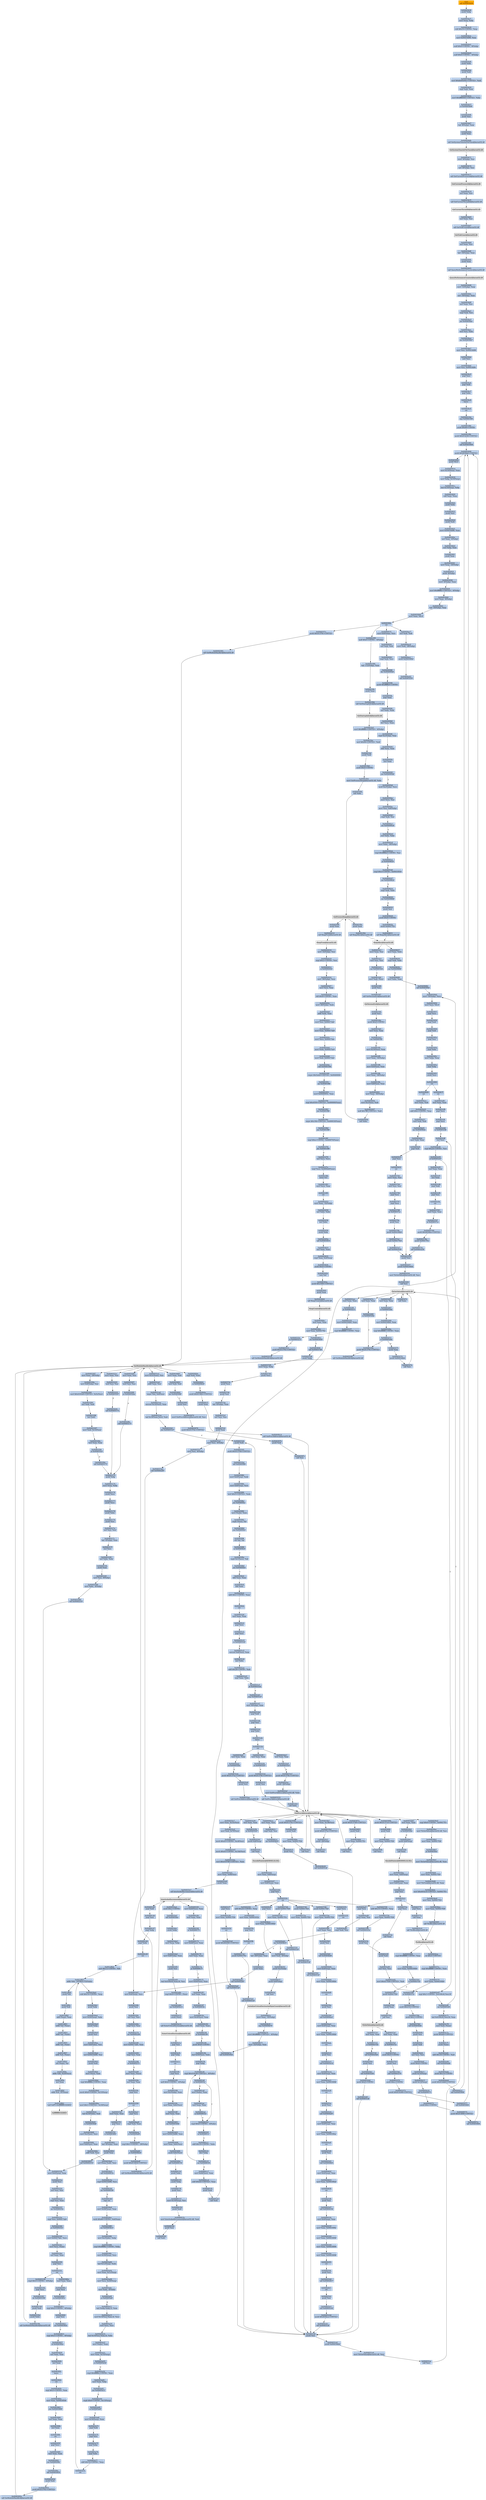 digraph G {
node[shape=rectangle,style=filled,fillcolor=lightsteelblue,color=lightsteelblue]
bgcolor="transparent"
a0x00402169call_0x00403b36[label="start\ncall 0x00403b36",color="lightgrey",fillcolor="orange"];
a0x00403b36pushl_ebp[label="0x00403b36\npushl %ebp"];
a0x00403b37movl_esp_ebp[label="0x00403b37\nmovl %esp, %ebp"];
a0x00403b39subl_0x10UINT8_esp[label="0x00403b39\nsubl $0x10<UINT8>, %esp"];
a0x00403b3cmovl_0x00416d98_eax[label="0x00403b3c\nmovl 0x00416d98, %eax"];
a0x00403b41andl_0x0UINT8__8ebp_[label="0x00403b41\nandl $0x0<UINT8>, -8(%ebp)"];
a0x00403b45andl_0x0UINT8__4ebp_[label="0x00403b45\nandl $0x0<UINT8>, -4(%ebp)"];
a0x00403b49pushl_ebx[label="0x00403b49\npushl %ebx"];
a0x00403b4apushl_edi[label="0x00403b4a\npushl %edi"];
a0x00403b4bmovl_0xbb40e64eUINT32_edi[label="0x00403b4b\nmovl $0xbb40e64e<UINT32>, %edi"];
a0x00403b50cmpl_edi_eax[label="0x00403b50\ncmpl %edi, %eax"];
a0x00403b52movl_0xffff0000UINT32_ebx[label="0x00403b52\nmovl $0xffff0000<UINT32>, %ebx"];
a0x00403b57je_0x00403b66[label="0x00403b57\nje 0x00403b66"];
a0x00403b66pushl_esi[label="0x00403b66\npushl %esi"];
a0x00403b67leal__8ebp__eax[label="0x00403b67\nleal -8(%ebp), %eax"];
a0x00403b6apushl_eax[label="0x00403b6a\npushl %eax"];
a0x00403b6bcall_GetSystemTimeAsFileTime_kernel32_dll[label="0x00403b6b\ncall GetSystemTimeAsFileTime@kernel32.dll"];
GetSystemTimeAsFileTime_kernel32_dll[label="GetSystemTimeAsFileTime@kernel32.dll",color="lightgrey",fillcolor="lightgrey"];
a0x00403b71movl__4ebp__esi[label="0x00403b71\nmovl -4(%ebp), %esi"];
a0x00403b74xorl__8ebp__esi[label="0x00403b74\nxorl -8(%ebp), %esi"];
a0x00403b77call_GetCurrentProcessId_kernel32_dll[label="0x00403b77\ncall GetCurrentProcessId@kernel32.dll"];
GetCurrentProcessId_kernel32_dll[label="GetCurrentProcessId@kernel32.dll",color="lightgrey",fillcolor="lightgrey"];
a0x00403b7dxorl_eax_esi[label="0x00403b7d\nxorl %eax, %esi"];
a0x00403b7fcall_GetCurrentThreadId_kernel32_dll[label="0x00403b7f\ncall GetCurrentThreadId@kernel32.dll"];
GetCurrentThreadId_kernel32_dll[label="GetCurrentThreadId@kernel32.dll",color="lightgrey",fillcolor="lightgrey"];
a0x00403b85xorl_eax_esi[label="0x00403b85\nxorl %eax, %esi"];
a0x00403b87call_GetTickCount_kernel32_dll[label="0x00403b87\ncall GetTickCount@kernel32.dll"];
GetTickCount_kernel32_dll[label="GetTickCount@kernel32.dll",color="lightgrey",fillcolor="lightgrey"];
a0x00403b8dxorl_eax_esi[label="0x00403b8d\nxorl %eax, %esi"];
a0x00403b8fleal__16ebp__eax[label="0x00403b8f\nleal -16(%ebp), %eax"];
a0x00403b92pushl_eax[label="0x00403b92\npushl %eax"];
a0x00403b93call_QueryPerformanceCounter_kernel32_dll[label="0x00403b93\ncall QueryPerformanceCounter@kernel32.dll"];
QueryPerformanceCounter_kernel32_dll[label="QueryPerformanceCounter@kernel32.dll",color="lightgrey",fillcolor="lightgrey"];
a0x00403b99movl__12ebp__eax[label="0x00403b99\nmovl -12(%ebp), %eax"];
a0x00403b9cxorl__16ebp__eax[label="0x00403b9c\nxorl -16(%ebp), %eax"];
a0x00403b9fxorl_eax_esi[label="0x00403b9f\nxorl %eax, %esi"];
a0x00403ba1cmpl_edi_esi[label="0x00403ba1\ncmpl %edi, %esi"];
a0x00403ba3jne_0x00403bac[label="0x00403ba3\njne 0x00403bac"];
a0x00403bactestl_esi_ebx[label="0x00403bac\ntestl %esi, %ebx"];
a0x00403baejne_0x00403bb7[label="0x00403bae\njne 0x00403bb7"];
a0x00403bb7movl_esi_0x00416d98[label="0x00403bb7\nmovl %esi, 0x00416d98"];
a0x00403bbdnotl_esi[label="0x00403bbd\nnotl %esi"];
a0x00403bbfmovl_esi_0x00416d9c[label="0x00403bbf\nmovl %esi, 0x00416d9c"];
a0x00403bc5popl_esi[label="0x00403bc5\npopl %esi"];
a0x00403bc6popl_edi[label="0x00403bc6\npopl %edi"];
a0x00403bc7popl_ebx[label="0x00403bc7\npopl %ebx"];
a0x00403bc8leave_[label="0x00403bc8\nleave "];
a0x00403bc9ret[label="0x00403bc9\nret"];
a0x0040216ejmp_0x00401f89[label="0x0040216e\njmp 0x00401f89"];
a0x00401f89pushl_0x60UINT8[label="0x00401f89\npushl $0x60<UINT8>"];
a0x00401f8bpushl_0x414c00UINT32[label="0x00401f8b\npushl $0x414c00<UINT32>"];
a0x00401f90call_0x00403908[label="0x00401f90\ncall 0x00403908"];
a0x00403908pushl_0x4039a0UINT32[label="0x00403908\npushl $0x4039a0<UINT32>"];
a0x0040390dpushl_fs_0[label="0x0040390d\npushl %fs:0"];
a0x00403914movl_0x10esp__eax[label="0x00403914\nmovl 0x10(%esp), %eax"];
a0x00403918movl_ebp_0x10esp_[label="0x00403918\nmovl %ebp, 0x10(%esp)"];
a0x0040391cleal_0x10esp__ebp[label="0x0040391c\nleal 0x10(%esp), %ebp"];
a0x00403920subl_eax_esp[label="0x00403920\nsubl %eax, %esp"];
a0x00403922pushl_ebx[label="0x00403922\npushl %ebx"];
a0x00403923pushl_esi[label="0x00403923\npushl %esi"];
a0x00403924pushl_edi[label="0x00403924\npushl %edi"];
a0x00403925movl_0x00416d98_eax[label="0x00403925\nmovl 0x00416d98, %eax"];
a0x0040392axorl_eax__4ebp_[label="0x0040392a\nxorl %eax, -4(%ebp)"];
a0x0040392dxorl_ebp_eax[label="0x0040392d\nxorl %ebp, %eax"];
a0x0040392fpushl_eax[label="0x0040392f\npushl %eax"];
a0x00403930movl_esp__24ebp_[label="0x00403930\nmovl %esp, -24(%ebp)"];
a0x00403933pushl__8ebp_[label="0x00403933\npushl -8(%ebp)"];
a0x00403936movl__4ebp__eax[label="0x00403936\nmovl -4(%ebp), %eax"];
a0x00403939movl_0xfffffffeUINT32__4ebp_[label="0x00403939\nmovl $0xfffffffe<UINT32>, -4(%ebp)"];
a0x00403940movl_eax__8ebp_[label="0x00403940\nmovl %eax, -8(%ebp)"];
a0x00403943leal__16ebp__eax[label="0x00403943\nleal -16(%ebp), %eax"];
a0x00403946movl_eax_fs_0[label="0x00403946\nmovl %eax, %fs:0"];
a0x0040394cret[label="0x0040394c\nret"];
a0x00401f95andl_0x0UINT8__4ebp_[label="0x00401f95\nandl $0x0<UINT8>, -4(%ebp)"];
a0x00401f99leal__112ebp__eax[label="0x00401f99\nleal -112(%ebp), %eax"];
a0x00401f9cpushl_eax[label="0x00401f9c\npushl %eax"];
a0x00401f9dcall_GetStartupInfoA_kernel32_dll[label="0x00401f9d\ncall GetStartupInfoA@kernel32.dll"];
GetStartupInfoA_kernel32_dll[label="GetStartupInfoA@kernel32.dll",color="lightgrey",fillcolor="lightgrey"];
a0x00401fa3movl_0xfffffffeUINT32__4ebp_[label="0x00401fa3\nmovl $0xfffffffe<UINT32>, -4(%ebp)"];
a0x00401faamovl_0x94UINT32_edi[label="0x00401faa\nmovl $0x94<UINT32>, %edi"];
a0x00401fafpushl_edi[label="0x00401faf\npushl %edi"];
a0x00401fb0pushl_0x0UINT8[label="0x00401fb0\npushl $0x0<UINT8>"];
a0x00401fb2movl_GetProcessHeap_kernel32_dll_ebx[label="0x00401fb2\nmovl GetProcessHeap@kernel32.dll, %ebx"];
a0x00401fb8call_ebx[label="0x00401fb8\ncall %ebx"];
GetProcessHeap_kernel32_dll[label="GetProcessHeap@kernel32.dll",color="lightgrey",fillcolor="lightgrey"];
a0x00401fbapushl_eax[label="0x00401fba\npushl %eax"];
a0x00401fbbcall_HeapAlloc_kernel32_dll[label="0x00401fbb\ncall HeapAlloc@kernel32.dll"];
HeapAlloc_kernel32_dll[label="HeapAlloc@kernel32.dll",color="lightgrey",fillcolor="lightgrey"];
a0x00401fc1movl_eax_esi[label="0x00401fc1\nmovl %eax, %esi"];
a0x00401fc3testl_esi_esi[label="0x00401fc3\ntestl %esi, %esi"];
a0x00401fc5jne_0x00401fd4[label="0x00401fc5\njne 0x00401fd4"];
a0x00401fd4movl_edi_esi_[label="0x00401fd4\nmovl %edi, (%esi)"];
a0x00401fd6pushl_esi[label="0x00401fd6\npushl %esi"];
a0x00401fd7call_GetVersionExA_kernel32_dll[label="0x00401fd7\ncall GetVersionExA@kernel32.dll"];
GetVersionExA_kernel32_dll[label="GetVersionExA@kernel32.dll",color="lightgrey",fillcolor="lightgrey"];
a0x00401fddpushl_esi[label="0x00401fdd\npushl %esi"];
a0x00401fdepushl_0x0UINT8[label="0x00401fde\npushl $0x0<UINT8>"];
a0x00401fe0testl_eax_eax[label="0x00401fe0\ntestl %eax, %eax"];
a0x00401fe2jne_0x00401ff2[label="0x00401fe2\njne 0x00401ff2"];
a0x00401ff2movl_0x10esi__eax[label="0x00401ff2\nmovl 0x10(%esi), %eax"];
a0x00401ff5movl_eax__32ebp_[label="0x00401ff5\nmovl %eax, -32(%ebp)"];
a0x00401ff8movl_0x4esi__eax[label="0x00401ff8\nmovl 0x4(%esi), %eax"];
a0x00401ffbmovl_eax__36ebp_[label="0x00401ffb\nmovl %eax, -36(%ebp)"];
a0x00401ffemovl_0x8esi__eax[label="0x00401ffe\nmovl 0x8(%esi), %eax"];
a0x00402001movl_eax__40ebp_[label="0x00402001\nmovl %eax, -40(%ebp)"];
a0x00402004movl_0xcesi__edi[label="0x00402004\nmovl 0xc(%esi), %edi"];
a0x00402007andl_0x7fffUINT32_edi[label="0x00402007\nandl $0x7fff<UINT32>, %edi"];
a0x0040200dcall_ebx[label="0x0040200d\ncall %ebx"];
a0x0040200fpushl_eax[label="0x0040200f\npushl %eax"];
a0x00402010call_HeapFree_kernel32_dll[label="0x00402010\ncall HeapFree@kernel32.dll"];
HeapFree_kernel32_dll[label="HeapFree@kernel32.dll",color="lightgrey",fillcolor="lightgrey"];
a0x00402016movl__32ebp__esi[label="0x00402016\nmovl -32(%ebp), %esi"];
a0x00402019cmpl_0x2UINT8_esi[label="0x00402019\ncmpl $0x2<UINT8>, %esi"];
a0x0040201cje_0x00402024[label="0x0040201c\nje 0x00402024"];
a0x00402024movl__36ebp__ecx[label="0x00402024\nmovl -36(%ebp), %ecx"];
a0x00402027movl_ecx_eax[label="0x00402027\nmovl %ecx, %eax"];
a0x00402029shll_0x8UINT8_eax[label="0x00402029\nshll $0x8<UINT8>, %eax"];
a0x0040202cmovl__40ebp__edx[label="0x0040202c\nmovl -40(%ebp), %edx"];
a0x0040202faddl_edx_eax[label="0x0040202f\naddl %edx, %eax"];
a0x00402031movl_esi_0x00417ab0[label="0x00402031\nmovl %esi, 0x00417ab0"];
a0x00402037movl_eax_0x00417ab8[label="0x00402037\nmovl %eax, 0x00417ab8"];
a0x0040203cmovl_ecx_0x00417abc[label="0x0040203c\nmovl %ecx, 0x00417abc"];
a0x00402042movl_edx_0x00417ac0[label="0x00402042\nmovl %edx, 0x00417ac0"];
a0x00402048movl_edi_0x00417ab4[label="0x00402048\nmovl %edi, 0x00417ab4"];
a0x0040204ecall_0x00401f48[label="0x0040204e\ncall 0x00401f48"];
a0x00401f48cmpw_0x5a4dUINT16_0x00400000[label="0x00401f48\ncmpw $0x5a4d<UINT16>, 0x00400000"];
a0x00401f51jne_0x00401f86[label="0x00401f51\njne 0x00401f86"];
a0x00401f53movl_0x0040003c_eax[label="0x00401f53\nmovl 0x0040003c, %eax"];
a0x00401f58cmpl_0x4550UINT32_0x400000eax_[label="0x00401f58\ncmpl $0x4550<UINT32>, 0x400000(%eax)"];
a0x00401f62jne_0x00401f86[label="0x00401f62\njne 0x00401f86"];
a0x00401f64cmpw_0x10bUINT16_0x400018eax_[label="0x00401f64\ncmpw $0x10b<UINT16>, 0x400018(%eax)"];
a0x00401f6djne_0x00401f86[label="0x00401f6d\njne 0x00401f86"];
a0x00401f6fcmpl_0xeUINT8_0x400074eax_[label="0x00401f6f\ncmpl $0xe<UINT8>, 0x400074(%eax)"];
a0x00401f76jbe_0x00401f86[label="0x00401f76\njbe 0x00401f86"];
a0x00401f78xorl_ecx_ecx[label="0x00401f78\nxorl %ecx, %ecx"];
a0x00401f7acmpl_ecx_0x4000e8eax_[label="0x00401f7a\ncmpl %ecx, 0x4000e8(%eax)"];
a0x00401f80setne_cl[label="0x00401f80\nsetne %cl"];
a0x00401f83movl_ecx_eax[label="0x00401f83\nmovl %ecx, %eax"];
a0x00401f85ret[label="0x00401f85\nret"];
a0x00402053movl_eax__32ebp_[label="0x00402053\nmovl %eax, -32(%ebp)"];
a0x00402056xorl_ebx_ebx[label="0x00402056\nxorl %ebx, %ebx"];
a0x00402058incl_ebx[label="0x00402058\nincl %ebx"];
a0x00402059pushl_ebx[label="0x00402059\npushl %ebx"];
a0x0040205acall_0x00403833[label="0x0040205a\ncall 0x00403833"];
a0x00403833xorl_eax_eax[label="0x00403833\nxorl %eax, %eax"];
a0x00403835cmpl_eax_0x4esp_[label="0x00403835\ncmpl %eax, 0x4(%esp)"];
a0x00403839pushl_0x0UINT8[label="0x00403839\npushl $0x0<UINT8>"];
a0x0040383bsete_al[label="0x0040383b\nsete %al"];
a0x0040383epushl_0x1000UINT32[label="0x0040383e\npushl $0x1000<UINT32>"];
a0x00403843pushl_eax[label="0x00403843\npushl %eax"];
a0x00403844call_HeapCreate_kernel32_dll[label="0x00403844\ncall HeapCreate@kernel32.dll"];
HeapCreate_kernel32_dll[label="HeapCreate@kernel32.dll",color="lightgrey",fillcolor="lightgrey"];
a0x0040384atestl_eax_eax[label="0x0040384a\ntestl %eax, %eax"];
a0x0040384cmovl_eax_0x00417f2c[label="0x0040384c\nmovl %eax, 0x00417f2c"];
a0x00403851jne_0x00403856[label="0x00403851\njne 0x00403856"];
a0x00403856call_0x004037d8[label="0x00403856\ncall 0x004037d8"];
a0x004037d8pushl_ebp[label="0x004037d8\npushl %ebp"];
a0x004037d9movl_esp_ebp[label="0x004037d9\nmovl %esp, %ebp"];
a0x004037dbpushl_ecx[label="0x004037db\npushl %ecx"];
a0x004037dcpushl_ecx[label="0x004037dc\npushl %ecx"];
a0x004037ddpushl_esi[label="0x004037dd\npushl %esi"];
a0x004037deleal__4ebp__eax[label="0x004037de\nleal -4(%ebp), %eax"];
a0x004037e1xorl_esi_esi[label="0x004037e1\nxorl %esi, %esi"];
a0x004037e3pushl_eax[label="0x004037e3\npushl %eax"];
a0x004037e4movl_esi__4ebp_[label="0x004037e4\nmovl %esi, -4(%ebp)"];
a0x004037e7movl_esi__8ebp_[label="0x004037e7\nmovl %esi, -8(%ebp)"];
a0x004037eacall_0x00402267[label="0x004037ea\ncall 0x00402267"];
a0x00402267movl_0x4esp__ecx[label="0x00402267\nmovl 0x4(%esp), %ecx"];
a0x0040226bpushl_esi[label="0x0040226b\npushl %esi"];
a0x0040226cxorl_esi_esi[label="0x0040226c\nxorl %esi, %esi"];
a0x0040226ecmpl_esi_ecx[label="0x0040226e\ncmpl %esi, %ecx"];
a0x00402270jne_0x0040228f[label="0x00402270\njne 0x0040228f"];
a0x0040228fmovl_0x00417ab0_eax[label="0x0040228f\nmovl 0x00417ab0, %eax"];
a0x00402294cmpl_esi_eax[label="0x00402294\ncmpl %esi, %eax"];
a0x00402296je_0x00402272[label="0x00402296\nje 0x00402272"];
a0x00402298movl_eax_ecx_[label="0x00402298\nmovl %eax, (%ecx)"];
a0x0040229axorl_eax_eax[label="0x0040229a\nxorl %eax, %eax"];
a0x0040229cpopl_esi[label="0x0040229c\npopl %esi"];
a0x0040229dret[label="0x0040229d\nret"];
a0x004037eftestl_eax_eax[label="0x004037ef\ntestl %eax, %eax"];
a0x004037f1popl_ecx[label="0x004037f1\npopl %ecx"];
a0x004037f2je_0x00403801[label="0x004037f2\nje 0x00403801"];
a0x00403801leal__8ebp__eax[label="0x00403801\nleal -8(%ebp), %eax"];
a0x00403804pushl_eax[label="0x00403804\npushl %eax"];
a0x00403805call_0x00402316[label="0x00403805\ncall 0x00402316"];
a0x00402316movl_0x4esp__eax[label="0x00402316\nmovl 0x4(%esp), %eax"];
a0x0040231apushl_esi[label="0x0040231a\npushl %esi"];
a0x0040231bxorl_esi_esi[label="0x0040231b\nxorl %esi, %esi"];
a0x0040231dcmpl_esi_eax[label="0x0040231d\ncmpl %esi, %eax"];
a0x0040231fjne_0x0040233e[label="0x0040231f\njne 0x0040233e"];
a0x0040233ecmpl_esi_0x00417ab0[label="0x0040233e\ncmpl %esi, 0x00417ab0"];
a0x00402344je_0x00402321[label="0x00402344\nje 0x00402321"];
a0x00402346movl_0x00417abc_ecx[label="0x00402346\nmovl 0x00417abc, %ecx"];
a0x0040234cmovl_ecx_eax_[label="0x0040234c\nmovl %ecx, (%eax)"];
a0x0040234exorl_eax_eax[label="0x0040234e\nxorl %eax, %eax"];
a0x00402350popl_esi[label="0x00402350\npopl %esi"];
a0x00402351ret[label="0x00402351\nret"];
a0x0040380atestl_eax_eax[label="0x0040380a\ntestl %eax, %eax"];
a0x0040380cpopl_ecx[label="0x0040380c\npopl %ecx"];
a0x0040380dje_0x0040381c[label="0x0040380d\nje 0x0040381c"];
a0x0040381ccmpl_0x2UINT8__4ebp_[label="0x0040381c\ncmpl $0x2<UINT8>, -4(%ebp)"];
a0x00403820popl_esi[label="0x00403820\npopl %esi"];
a0x00403821jne_0x0040382e[label="0x00403821\njne 0x0040382e"];
a0x00403823cmpl_0x5UINT8__8ebp_[label="0x00403823\ncmpl $0x5<UINT8>, -8(%ebp)"];
a0x00403827jb_0x0040382e[label="0x00403827\njb 0x0040382e"];
a0x00403829xorl_eax_eax[label="0x00403829\nxorl %eax, %eax"];
a0x0040382bincl_eax[label="0x0040382b\nincl %eax"];
a0x0040382cleave_[label="0x0040382c\nleave "];
a0x0040382dret[label="0x0040382d\nret"];
a0x0040385bcmpl_0x3UINT8_eax[label="0x0040385b\ncmpl $0x3<UINT8>, %eax"];
a0x0040385emovl_eax_0x00418544[label="0x0040385e\nmovl %eax, 0x00418544"];
a0x00403863jne_0x00403889[label="0x00403863\njne 0x00403889"];
a0x00403889xorl_eax_eax[label="0x00403889\nxorl %eax, %eax"];
a0x0040388bincl_eax[label="0x0040388b\nincl %eax"];
a0x0040388cret[label="0x0040388c\nret"];
a0x0040205fpopl_ecx[label="0x0040205f\npopl %ecx"];
a0x00402060testl_eax_eax[label="0x00402060\ntestl %eax, %eax"];
a0x00402062jne_0x0040206c[label="0x00402062\njne 0x0040206c"];
a0x0040206ccall_0x00403654[label="0x0040206c\ncall 0x00403654"];
a0x00403654pushl_edi[label="0x00403654\npushl %edi"];
a0x00403655pushl_0x41379cUINT32[label="0x00403655\npushl $0x41379c<UINT32>"];
a0x0040365acall_GetModuleHandleA_kernel32_dll[label="0x0040365a\ncall GetModuleHandleA@kernel32.dll"];
GetModuleHandleA_kernel32_dll[label="GetModuleHandleA@kernel32.dll",color="lightgrey",fillcolor="lightgrey"];
a0x00403660movl_eax_edi[label="0x00403660\nmovl %eax, %edi"];
a0x00403662testl_edi_edi[label="0x00403662\ntestl %edi, %edi"];
a0x00403664jne_0x0040366f[label="0x00403664\njne 0x0040366f"];
a0x0040366fpushl_esi[label="0x0040366f\npushl %esi"];
a0x00403670movl_GetProcAddress_kernel32_dll_esi[label="0x00403670\nmovl GetProcAddress@kernel32.dll, %esi"];
a0x00403676pushl_0x4137dcUINT32[label="0x00403676\npushl $0x4137dc<UINT32>"];
a0x0040367bpushl_edi[label="0x0040367b\npushl %edi"];
a0x0040367ccall_esi[label="0x0040367c\ncall %esi"];
GetProcAddress_kernel32_dll[label="GetProcAddress@kernel32.dll",color="lightgrey",fillcolor="lightgrey"];
a0x0040367epushl_0x4137d0UINT32[label="0x0040367e\npushl $0x4137d0<UINT32>"];
a0x00403683pushl_edi[label="0x00403683\npushl %edi"];
a0x00403684movl_eax_0x00417f1c[label="0x00403684\nmovl %eax, 0x00417f1c"];
a0x00403689call_esi[label="0x00403689\ncall %esi"];
a0x0040368bpushl_0x4137c4UINT32[label="0x0040368b\npushl $0x4137c4<UINT32>"];
a0x00403690pushl_edi[label="0x00403690\npushl %edi"];
a0x00403691movl_eax_0x00417f20[label="0x00403691\nmovl %eax, 0x00417f20"];
a0x00403696call_esi[label="0x00403696\ncall %esi"];
a0x00403698pushl_0x4137bcUINT32[label="0x00403698\npushl $0x4137bc<UINT32>"];
a0x0040369dpushl_edi[label="0x0040369d\npushl %edi"];
a0x0040369emovl_eax_0x00417f24[label="0x0040369e\nmovl %eax, 0x00417f24"];
a0x004036a3call_esi[label="0x004036a3\ncall %esi"];
a0x004036a5cmpl_0x0UINT8_0x00417f1c[label="0x004036a5\ncmpl $0x0<UINT8>, 0x00417f1c"];
a0x004036acmovl_TlsSetValue_kernel32_dll_esi[label="0x004036ac\nmovl TlsSetValue@kernel32.dll, %esi"];
a0x004036b2movl_eax_0x00417f28[label="0x004036b2\nmovl %eax, 0x00417f28"];
a0x004036b7je_0x004036cf[label="0x004036b7\nje 0x004036cf"];
a0x004036cfmovl_TlsGetValue_kernel32_dll_eax[label="0x004036cf\nmovl TlsGetValue@kernel32.dll, %eax"];
a0x004036d4movl_eax_0x00417f20[label="0x004036d4\nmovl %eax, 0x00417f20"];
a0x004036d9movl_TlsFree_kernel32_dll_eax[label="0x004036d9\nmovl TlsFree@kernel32.dll, %eax"];
a0x004036demovl_0x4032c4UINT32_0x00417f1c[label="0x004036de\nmovl $0x4032c4<UINT32>, 0x00417f1c"];
a0x004036e8movl_esi_0x00417f24[label="0x004036e8\nmovl %esi, 0x00417f24"];
a0x004036eemovl_eax_0x00417f28[label="0x004036ee\nmovl %eax, 0x00417f28"];
a0x004036f3call_TlsAlloc_kernel32_dll[label="0x004036f3\ncall TlsAlloc@kernel32.dll"];
TlsAlloc_kernel32_dll[label="TlsAlloc@kernel32.dll",color="lightgrey",fillcolor="lightgrey"];
a0x004036f9cmpl_0xffffffffUINT8_eax[label="0x004036f9\ncmpl $0xffffffff<UINT8>, %eax"];
a0x004036fcmovl_eax_0x004164b4[label="0x004036fc\nmovl %eax, 0x004164b4"];
a0x00403701je_0x004037d3[label="0x00403701\nje 0x004037d3"];
a0x00403707pushl_0x00417f20[label="0x00403707\npushl 0x00417f20"];
a0x0040370dpushl_eax[label="0x0040370d\npushl %eax"];
a0x0040370ecall_esi[label="0x0040370e\ncall %esi"];
TlsSetValue_kernel32_dll[label="TlsSetValue@kernel32.dll",color="lightgrey",fillcolor="lightgrey"];
a0x00403710testl_eax_eax[label="0x00403710\ntestl %eax, %eax"];
a0x00403712je_0x004037d3[label="0x00403712\nje 0x004037d3"];
a0x00403718call_0x004025b0[label="0x00403718\ncall 0x004025b0"];
a0x004025b0pushl_esi[label="0x004025b0\npushl %esi"];
a0x004025b1call_0x0040324d[label="0x004025b1\ncall 0x0040324d"];
a0x0040324dpushl_0x0UINT8[label="0x0040324d\npushl $0x0<UINT8>"];
a0x0040324fcall_0x004031df[label="0x0040324f\ncall 0x004031df"];
a0x004031dfpushl_esi[label="0x004031df\npushl %esi"];
a0x004031e0pushl_0x004164b4[label="0x004031e0\npushl 0x004164b4"];
a0x004031e6movl_TlsGetValue_kernel32_dll_esi[label="0x004031e6\nmovl TlsGetValue@kernel32.dll, %esi"];
a0x004031eccall_esi[label="0x004031ec\ncall %esi"];
TlsGetValue_kernel32_dll[label="TlsGetValue@kernel32.dll",color="lightgrey",fillcolor="lightgrey"];
a0x004031eetestl_eax_eax[label="0x004031ee\ntestl %eax, %eax"];
a0x004031f0je_0x00403213[label="0x004031f0\nje 0x00403213"];
a0x004031f2movl_0x004164b0_eax[label="0x004031f2\nmovl 0x004164b0, %eax"];
a0x004031f7cmpl_0xffffffffUINT8_eax[label="0x004031f7\ncmpl $0xffffffff<UINT8>, %eax"];
a0x004031faje_0x00403213[label="0x004031fa\nje 0x00403213"];
a0x00403213pushl_0x41379cUINT32[label="0x00403213\npushl $0x41379c<UINT32>"];
a0x00403218call_GetModuleHandleA_kernel32_dll[label="0x00403218\ncall GetModuleHandleA@kernel32.dll"];
a0x0040321emovl_eax_esi[label="0x0040321e\nmovl %eax, %esi"];
a0x00403220testl_esi_esi[label="0x00403220\ntestl %esi, %esi"];
a0x00403222je_0x00403247[label="0x00403222\nje 0x00403247"];
a0x00403224call_0x00403173[label="0x00403224\ncall 0x00403173"];
a0x00403173pushl_ebp[label="0x00403173\npushl %ebp"];
a0x00403174movl_esp_ebp[label="0x00403174\nmovl %esp, %ebp"];
a0x00403176pushl_ecx[label="0x00403176\npushl %ecx"];
a0x00403177pushl_ecx[label="0x00403177\npushl %ecx"];
a0x00403178pushl_ebx[label="0x00403178\npushl %ebx"];
a0x00403179pushl_esi[label="0x00403179\npushl %esi"];
a0x0040317axorl_esi_esi[label="0x0040317a\nxorl %esi, %esi"];
a0x0040317cleal__4ebp__eax[label="0x0040317c\nleal -4(%ebp), %eax"];
a0x0040317fincl_esi[label="0x0040317f\nincl %esi"];
a0x00403180xorl_ebx_ebx[label="0x00403180\nxorl %ebx, %ebx"];
a0x00403182pushl_eax[label="0x00403182\npushl %eax"];
a0x00403183movl_esi__8ebp_[label="0x00403183\nmovl %esi, -8(%ebp)"];
a0x00403186movl_ebx__4ebp_[label="0x00403186\nmovl %ebx, -4(%ebp)"];
a0x00403189call_0x00402316[label="0x00403189\ncall 0x00402316"];
a0x0040318ecmpl_0x5UINT8__4ebp_[label="0x0040318e\ncmpl $0x5<UINT8>, -4(%ebp)"];
a0x00403192popl_ecx[label="0x00403192\npopl %ecx"];
a0x00403193jle_0x00403199[label="0x00403193\njle 0x00403199"];
a0x00403199pushl_edi[label="0x00403199\npushl %edi"];
a0x0040319apushl_ebx[label="0x0040319a\npushl %ebx"];
a0x0040319bcall_GetModuleHandleA_kernel32_dll[label="0x0040319b\ncall GetModuleHandleA@kernel32.dll"];
a0x004031a1movl_0x3ceax__esi[label="0x004031a1\nmovl 0x3c(%eax), %esi"];
a0x004031a4addl_eax_esi[label="0x004031a4\naddl %eax, %esi"];
a0x004031a6cmpw_bx_0x6esi_[label="0x004031a6\ncmpw %bx, 0x6(%esi)"];
a0x004031aamovzwl_0x14esi__eax[label="0x004031aa\nmovzwl 0x14(%esi), %eax"];
a0x004031aeleal_0x18eaxesi__edi[label="0x004031ae\nleal 0x18(%eax,%esi), %edi"];
a0x004031b2jbe_0x004031d7[label="0x004031b2\njbe 0x004031d7"];
a0x004031b4pushl_edi[label="0x004031b4\npushl %edi"];
a0x004031b5pushl_0x413784UINT32[label="0x004031b5\npushl $0x413784<UINT32>"];
a0x004031bacall_0x00405f80[label="0x004031ba\ncall 0x00405f80"];
a0x00405f80movl_0x4esp__edx[label="0x00405f80\nmovl 0x4(%esp), %edx"];
a0x00405f84movl_0x8esp__ecx[label="0x00405f84\nmovl 0x8(%esp), %ecx"];
a0x00405f88testl_0x3UINT32_edx[label="0x00405f88\ntestl $0x3<UINT32>, %edx"];
a0x00405f8ejne_0x00405fcc[label="0x00405f8e\njne 0x00405fcc"];
a0x00405f90movl_edx__eax[label="0x00405f90\nmovl (%edx), %eax"];
a0x00405f92cmpb_ecx__al[label="0x00405f92\ncmpb (%ecx), %al"];
a0x00405f94jne_0x00405fc4[label="0x00405f94\njne 0x00405fc4"];
a0x00405f96orb_al_al[label="0x00405f96\norb %al, %al"];
a0x00405f98je_0x00405fc0[label="0x00405f98\nje 0x00405fc0"];
a0x00405f9acmpb_0x1ecx__ah[label="0x00405f9a\ncmpb 0x1(%ecx), %ah"];
a0x00405f9djne_0x00405fc4[label="0x00405f9d\njne 0x00405fc4"];
a0x00405fc4sbbl_eax_eax[label="0x00405fc4\nsbbl %eax, %eax"];
a0x00405fc6shll_eax[label="0x00405fc6\nshll %eax"];
a0x00405fc8addl_0x1UINT8_eax[label="0x00405fc8\naddl $0x1<UINT8>, %eax"];
a0x00405fcbret[label="0x00405fcb\nret"];
a0x004031bftestl_eax_eax[label="0x004031bf\ntestl %eax, %eax"];
a0x004031c1popl_ecx[label="0x004031c1\npopl %ecx"];
a0x004031c2popl_ecx[label="0x004031c2\npopl %ecx"];
a0x004031c3je_0x004031d3[label="0x004031c3\nje 0x004031d3"];
a0x004031c5movzwl_0x6esi__eax[label="0x004031c5\nmovzwl 0x6(%esi), %eax"];
a0x004031c9incl_ebx[label="0x004031c9\nincl %ebx"];
a0x004031caaddl_0x28UINT8_edi[label="0x004031ca\naddl $0x28<UINT8>, %edi"];
a0x004031cdcmpl_eax_ebx[label="0x004031cd\ncmpl %eax, %ebx"];
a0x004031cfjb_0x004031b4[label="0x004031cf\njb 0x004031b4"];
a0x004031d1jmp_0x004031d7[label="0x004031d1\njmp 0x004031d7"];
a0x004031d7movl__8ebp__eax[label="0x004031d7\nmovl -8(%ebp), %eax"];
a0x004031dapopl_edi[label="0x004031da\npopl %edi"];
a0x004031dbpopl_esi[label="0x004031db\npopl %esi"];
a0x004031dcpopl_ebx[label="0x004031dc\npopl %ebx"];
a0x004031ddleave_[label="0x004031dd\nleave "];
a0x004031deret[label="0x004031de\nret"];
a0x00403229testl_eax_eax[label="0x00403229\ntestl %eax, %eax"];
a0x0040322bje_0x00403247[label="0x0040322b\nje 0x00403247"];
a0x0040322dpushl_0x41378cUINT32[label="0x0040322d\npushl $0x41378c<UINT32>"];
a0x00403232pushl_esi[label="0x00403232\npushl %esi"];
a0x00403233call_GetProcAddress_kernel32_dll[label="0x00403233\ncall GetProcAddress@kernel32.dll"];
a0x00403239testl_eax_eax[label="0x00403239\ntestl %eax, %eax"];
a0x0040323bje_0x00403247[label="0x0040323b\nje 0x00403247"];
a0x0040323dpushl_0x8esp_[label="0x0040323d\npushl 0x8(%esp)"];
a0x00403241call_eax[label="0x00403241\ncall %eax"];
EncodePointer_KERNEL32_DLL[label="EncodePointer@KERNEL32.DLL",color="lightgrey",fillcolor="lightgrey"];
a0x00403243movl_eax_0x8esp_[label="0x00403243\nmovl %eax, 0x8(%esp)"];
a0x00403247movl_0x8esp__eax[label="0x00403247\nmovl 0x8(%esp), %eax"];
a0x0040324bpopl_esi[label="0x0040324b\npopl %esi"];
a0x0040324cret[label="0x0040324c\nret"];
a0x00403254popl_ecx[label="0x00403254\npopl %ecx"];
a0x00403255ret[label="0x00403255\nret"];
a0x004025b6movl_eax_esi[label="0x004025b6\nmovl %eax, %esi"];
a0x004025b8pushl_esi[label="0x004025b8\npushl %esi"];
a0x004025b9call_0x00404b80[label="0x004025b9\ncall 0x00404b80"];
a0x00404b80movl_0x4esp__eax[label="0x00404b80\nmovl 0x4(%esp), %eax"];
a0x00404b84movl_eax_0x004180b4[label="0x00404b84\nmovl %eax, 0x004180b4"];
a0x00404b89ret[label="0x00404b89\nret"];
a0x004025bepushl_esi[label="0x004025be\npushl %esi"];
a0x004025bfcall_0x00404aa1[label="0x004025bf\ncall 0x00404aa1"];
a0x00404aa1movl_0x4esp__eax[label="0x00404aa1\nmovl 0x4(%esp), %eax"];
a0x00404aa5movl_eax_0x004180b0[label="0x00404aa5\nmovl %eax, 0x004180b0"];
a0x00404aaaret[label="0x00404aaa\nret"];
a0x004025c4pushl_esi[label="0x004025c4\npushl %esi"];
a0x004025c5call_0x00403e1d[label="0x004025c5\ncall 0x00403e1d"];
a0x00403e1dmovl_0x4esp__eax[label="0x00403e1d\nmovl 0x4(%esp), %eax"];
a0x00403e21movl_eax_0x00418088[label="0x00403e21\nmovl %eax, 0x00418088"];
a0x00403e26ret[label="0x00403e26\nret"];
a0x004025capushl_esi[label="0x004025ca\npushl %esi"];
a0x004025cbcall_0x00404a97[label="0x004025cb\ncall 0x00404a97"];
a0x00404a97movl_0x4esp__eax[label="0x00404a97\nmovl 0x4(%esp), %eax"];
a0x00404a9bmovl_eax_0x004180ac[label="0x00404a9b\nmovl %eax, 0x004180ac"];
a0x00404aa0ret[label="0x00404aa0\nret"];
a0x004025d0pushl_esi[label="0x004025d0\npushl %esi"];
a0x004025d1call_0x0040482f[label="0x004025d1\ncall 0x0040482f"];
a0x0040482fmovl_0x4esp__eax[label="0x0040482f\nmovl 0x4(%esp), %eax"];
a0x00404833movl_eax_0x004180a0[label="0x00404833\nmovl %eax, 0x004180a0"];
a0x00404838ret[label="0x00404838\nret"];
a0x004025d6pushl_esi[label="0x004025d6\npushl %esi"];
a0x004025d7call_0x0040433b[label="0x004025d7\ncall 0x0040433b"];
a0x0040433bmovl_0x4esp__eax[label="0x0040433b\nmovl 0x4(%esp), %eax"];
a0x0040433fmovl_eax_0x0041808c[label="0x0040433f\nmovl %eax, 0x0041808c"];
a0x00404344movl_eax_0x00418090[label="0x00404344\nmovl %eax, 0x00418090"];
a0x00404349movl_eax_0x00418094[label="0x00404349\nmovl %eax, 0x00418094"];
a0x0040434emovl_eax_0x00418098[label="0x0040434e\nmovl %eax, 0x00418098"];
a0x00404353ret[label="0x00404353\nret"];
a0x004025dcpushl_esi[label="0x004025dc\npushl %esi"];
a0x004025ddcall_0x00402817[label="0x004025dd\ncall 0x00402817"];
a0x00402817ret[label="0x00402817\nret"];
a0x004025e2pushl_esi[label="0x004025e2\npushl %esi"];
a0x004025e3call_0x00403c4d[label="0x004025e3\ncall 0x00403c4d"];
a0x00403c4dpushl_0x403bcaUINT32[label="0x00403c4d\npushl $0x403bca<UINT32>"];
a0x00403c52call_0x004031df[label="0x00403c52\ncall 0x004031df"];
a0x00403c57popl_ecx[label="0x00403c57\npopl %ecx"];
a0x00403c58movl_eax_0x00417f30[label="0x00403c58\nmovl %eax, 0x00417f30"];
a0x00403c5dret[label="0x00403c5d\nret"];
a0x004025e8pushl_0x402581UINT32[label="0x004025e8\npushl $0x402581<UINT32>"];
a0x004025edcall_0x004031df[label="0x004025ed\ncall 0x004031df"];
a0x004025f2addl_0x24UINT8_esp[label="0x004025f2\naddl $0x24<UINT8>, %esp"];
a0x004025f5movl_eax_0x0041632c[label="0x004025f5\nmovl %eax, 0x0041632c"];
a0x004025fapopl_esi[label="0x004025fa\npopl %esi"];
a0x004025fbret[label="0x004025fb\nret"];
a0x0040371dpushl_0x00417f1c[label="0x0040371d\npushl 0x00417f1c"];
a0x00403723call_0x004031df[label="0x00403723\ncall 0x004031df"];
a0x00403728pushl_0x00417f20[label="0x00403728\npushl 0x00417f20"];
a0x0040372emovl_eax_0x00417f1c[label="0x0040372e\nmovl %eax, 0x00417f1c"];
a0x00403733call_0x004031df[label="0x00403733\ncall 0x004031df"];
a0x00403738pushl_0x00417f24[label="0x00403738\npushl 0x00417f24"];
a0x0040373emovl_eax_0x00417f20[label="0x0040373e\nmovl %eax, 0x00417f20"];
a0x00403743call_0x004031df[label="0x00403743\ncall 0x004031df"];
a0x00403748pushl_0x00417f28[label="0x00403748\npushl 0x00417f28"];
a0x0040374emovl_eax_0x00417f24[label="0x0040374e\nmovl %eax, 0x00417f24"];
a0x00403753call_0x004031df[label="0x00403753\ncall 0x004031df"];
a0x00403758addl_0x10UINT8_esp[label="0x00403758\naddl $0x10<UINT8>, %esp"];
a0x0040375bmovl_eax_0x00417f28[label="0x0040375b\nmovl %eax, 0x00417f28"];
a0x00403760call_0x00403c5e[label="0x00403760\ncall 0x00403c5e"];
a0x00403c5epushl_esi[label="0x00403c5e\npushl %esi"];
a0x00403c5fpushl_edi[label="0x00403c5f\npushl %edi"];
a0x00403c60xorl_esi_esi[label="0x00403c60\nxorl %esi, %esi"];
a0x00403c62movl_0x417f38UINT32_edi[label="0x00403c62\nmovl $0x417f38<UINT32>, %edi"];
a0x00403c67cmpl_0x1UINT8_0x4164c4esi8_[label="0x00403c67\ncmpl $0x1<UINT8>, 0x4164c4(,%esi,8)"];
a0x00403c6fjne_0x00403c8f[label="0x00403c6f\njne 0x00403c8f"];
a0x00403c71leal_0x4164c0esi8__eax[label="0x00403c71\nleal 0x4164c0(,%esi,8), %eax"];
a0x00403c78movl_edi_eax_[label="0x00403c78\nmovl %edi, (%eax)"];
a0x00403c7apushl_0xfa0UINT32[label="0x00403c7a\npushl $0xfa0<UINT32>"];
a0x00403c7fpushl_eax_[label="0x00403c7f\npushl (%eax)"];
a0x00403c81addl_0x18UINT8_edi[label="0x00403c81\naddl $0x18<UINT8>, %edi"];
a0x00403c84call_0x00404abb[label="0x00403c84\ncall 0x00404abb"];
a0x00404abbpushl_0x14UINT8[label="0x00404abb\npushl $0x14<UINT8>"];
a0x00404abdpushl_0x414db0UINT32[label="0x00404abd\npushl $0x414db0<UINT32>"];
a0x00404ac2call_0x00403908[label="0x00404ac2\ncall 0x00403908"];
a0x00404ac7xorl_edi_edi[label="0x00404ac7\nxorl %edi, %edi"];
a0x00404ac9movl_edi__28ebp_[label="0x00404ac9\nmovl %edi, -28(%ebp)"];
a0x00404accpushl_0x004180b0[label="0x00404acc\npushl 0x004180b0"];
a0x00404ad2call_0x00403256[label="0x00404ad2\ncall 0x00403256"];
a0x00403256pushl_esi[label="0x00403256\npushl %esi"];
a0x00403257pushl_0x004164b4[label="0x00403257\npushl 0x004164b4"];
a0x0040325dmovl_TlsGetValue_kernel32_dll_esi[label="0x0040325d\nmovl TlsGetValue@kernel32.dll, %esi"];
a0x00403263call_esi[label="0x00403263\ncall %esi"];
a0x00403265testl_eax_eax[label="0x00403265\ntestl %eax, %eax"];
a0x00403267je_0x0040328a[label="0x00403267\nje 0x0040328a"];
a0x00403269movl_0x004164b0_eax[label="0x00403269\nmovl 0x004164b0, %eax"];
a0x0040326ecmpl_0xffffffffUINT8_eax[label="0x0040326e\ncmpl $0xffffffff<UINT8>, %eax"];
a0x00403271je_0x0040328a[label="0x00403271\nje 0x0040328a"];
a0x0040328apushl_0x41379cUINT32[label="0x0040328a\npushl $0x41379c<UINT32>"];
a0x0040328fcall_GetModuleHandleA_kernel32_dll[label="0x0040328f\ncall GetModuleHandleA@kernel32.dll"];
a0x00403295movl_eax_esi[label="0x00403295\nmovl %eax, %esi"];
a0x00403297testl_esi_esi[label="0x00403297\ntestl %esi, %esi"];
a0x00403299je_0x004032be[label="0x00403299\nje 0x004032be"];
a0x0040329bcall_0x00403173[label="0x0040329b\ncall 0x00403173"];
a0x004032a0testl_eax_eax[label="0x004032a0\ntestl %eax, %eax"];
a0x004032a2je_0x004032be[label="0x004032a2\nje 0x004032be"];
a0x004032a4pushl_0x4137acUINT32[label="0x004032a4\npushl $0x4137ac<UINT32>"];
a0x004032a9pushl_esi[label="0x004032a9\npushl %esi"];
a0x004032aacall_GetProcAddress_kernel32_dll[label="0x004032aa\ncall GetProcAddress@kernel32.dll"];
a0x004032b0testl_eax_eax[label="0x004032b0\ntestl %eax, %eax"];
a0x004032b2je_0x004032be[label="0x004032b2\nje 0x004032be"];
a0x004032b4pushl_0x8esp_[label="0x004032b4\npushl 0x8(%esp)"];
a0x004032b8call_eax[label="0x004032b8\ncall %eax"];
DecodePointer_KERNEL32_DLL[label="DecodePointer@KERNEL32.DLL",color="lightgrey",fillcolor="lightgrey"];
a0x004032bamovl_eax_0x8esp_[label="0x004032ba\nmovl %eax, 0x8(%esp)"];
a0x004032bemovl_0x8esp__eax[label="0x004032be\nmovl 0x8(%esp), %eax"];
a0x004032c2popl_esi[label="0x004032c2\npopl %esi"];
a0x004032c3ret[label="0x004032c3\nret"];
a0x00404ad7popl_ecx[label="0x00404ad7\npopl %ecx"];
a0x00404ad8movl_eax_esi[label="0x00404ad8\nmovl %eax, %esi"];
a0x00404adacmpl_edi_esi[label="0x00404ada\ncmpl %edi, %esi"];
a0x00404adcjne_0x00404b31[label="0x00404adc\njne 0x00404b31"];
a0x00404adeleal__28ebp__eax[label="0x00404ade\nleal -28(%ebp), %eax"];
a0x00404ae1pushl_eax[label="0x00404ae1\npushl %eax"];
a0x00404ae2call_0x00402267[label="0x00404ae2\ncall 0x00402267"];
a0x00404ae7popl_ecx[label="0x00404ae7\npopl %ecx"];
a0x00404ae8cmpl_edi_eax[label="0x00404ae8\ncmpl %edi, %eax"];
a0x00404aeaje_0x00404af9[label="0x00404aea\nje 0x00404af9"];
a0x00404af9cmpl_0x1UINT8__28ebp_[label="0x00404af9\ncmpl $0x1<UINT8>, -28(%ebp)"];
a0x00404afdje_0x00404b20[label="0x00404afd\nje 0x00404b20"];
a0x00404affpushl_0x413834UINT32[label="0x00404aff\npushl $0x413834<UINT32>"];
a0x00404b04call_GetModuleHandleA_kernel32_dll[label="0x00404b04\ncall GetModuleHandleA@kernel32.dll"];
a0x00404b0acmpl_edi_eax[label="0x00404b0a\ncmpl %edi, %eax"];
a0x00404b0cje_0x00404b20[label="0x00404b0c\nje 0x00404b20"];
a0x00404b0epushl_0x41380cUINT32[label="0x00404b0e\npushl $0x41380c<UINT32>"];
a0x00404b13pushl_eax[label="0x00404b13\npushl %eax"];
a0x00404b14call_GetProcAddress_kernel32_dll[label="0x00404b14\ncall GetProcAddress@kernel32.dll"];
a0x00404b1amovl_eax_esi[label="0x00404b1a\nmovl %eax, %esi"];
a0x00404b1ccmpl_edi_esi[label="0x00404b1c\ncmpl %edi, %esi"];
a0x00404b1ejne_0x00404b25[label="0x00404b1e\njne 0x00404b25"];
a0x00404b25pushl_esi[label="0x00404b25\npushl %esi"];
a0x00404b26call_0x004031df[label="0x00404b26\ncall 0x004031df"];
a0x00404b2bpopl_ecx[label="0x00404b2b\npopl %ecx"];
a0x00404b2cmovl_eax_0x004180b0[label="0x00404b2c\nmovl %eax, 0x004180b0"];
a0x00404b31movl_edi__4ebp_[label="0x00404b31\nmovl %edi, -4(%ebp)"];
a0x00404b34pushl_0xcebp_[label="0x00404b34\npushl 0xc(%ebp)"];
a0x00404b37pushl_0x8ebp_[label="0x00404b37\npushl 0x8(%ebp)"];
a0x00404b3acall_esi[label="0x00404b3a\ncall %esi"];
InitializeCriticalSectionAndSpinCount_kernel32_dll[label="InitializeCriticalSectionAndSpinCount@kernel32.dll",color="lightgrey",fillcolor="lightgrey"];
a0x00404b3cmovl_eax__32ebp_[label="0x00404b3c\nmovl %eax, -32(%ebp)"];
a0x00404b3fjmp_0x00404b70[label="0x00404b3f\njmp 0x00404b70"];
a0x00404b70movl_0xfffffffeUINT32__4ebp_[label="0x00404b70\nmovl $0xfffffffe<UINT32>, -4(%ebp)"];
a0x00404b77movl__32ebp__eax[label="0x00404b77\nmovl -32(%ebp), %eax"];
a0x00404b7acall_0x0040394d[label="0x00404b7a\ncall 0x0040394d"];
a0x0040394dmovl__16ebp__ecx[label="0x0040394d\nmovl -16(%ebp), %ecx"];
a0x00403950movl_ecx_fs_0[label="0x00403950\nmovl %ecx, %fs:0"];
a0x00403957popl_ecx[label="0x00403957\npopl %ecx"];
a0x00403958popl_edi[label="0x00403958\npopl %edi"];
a0x00403959popl_edi[label="0x00403959\npopl %edi"];
a0x0040395apopl_esi[label="0x0040395a\npopl %esi"];
a0x0040395bpopl_ebx[label="0x0040395b\npopl %ebx"];
a0x0040395cmovl_ebp_esp[label="0x0040395c\nmovl %ebp, %esp"];
a0x0040395epopl_ebp[label="0x0040395e\npopl %ebp"];
a0x0040395fpushl_ecx[label="0x0040395f\npushl %ecx"];
a0x00403960ret[label="0x00403960\nret"];
a0x00404b7fret[label="0x00404b7f\nret"];
a0x00403c89testl_eax_eax[label="0x00403c89\ntestl %eax, %eax"];
a0x00403c8bpopl_ecx[label="0x00403c8b\npopl %ecx"];
a0x00403c8cpopl_ecx[label="0x00403c8c\npopl %ecx"];
a0x00403c8dje_0x00403c9b[label="0x00403c8d\nje 0x00403c9b"];
a0x00403c8fincl_esi[label="0x00403c8f\nincl %esi"];
a0x00403c90cmpl_0x24UINT8_esi[label="0x00403c90\ncmpl $0x24<UINT8>, %esi"];
a0x00403c93jl_0x00403c67[label="0x00403c93\njl 0x00403c67"];
a0x00403c95xorl_eax_eax[label="0x00403c95\nxorl %eax, %eax"];
a0x00403c97incl_eax[label="0x00403c97\nincl %eax"];
a0x00403c98popl_edi[label="0x00403c98\npopl %edi"];
a0x00403c99popl_esi[label="0x00403c99\npopl %esi"];
a0x00403c9aret[label="0x00403c9a\nret"];
a0x00403765testl_eax_eax[label="0x00403765\ntestl %eax, %eax"];
a0x00403767je_0x004037ce[label="0x00403767\nje 0x004037ce"];
a0x00403769pushl_0x4034beUINT32[label="0x00403769\npushl $0x4034be<UINT32>"];
a0x0040376epushl_0x00417f1c[label="0x0040376e\npushl 0x00417f1c"];
a0x00403774call_0x00403256[label="0x00403774\ncall 0x00403256"];
a0x00403779popl_ecx[label="0x00403779\npopl %ecx"];
a0x0040377acall_eax[label="0x0040377a\ncall %eax"];
a0x004032c4call_TlsAlloc_kernel32_dll[label="0x004032c4\ncall TlsAlloc@kernel32.dll"];
a0x004032caret_0x4UINT16[label="0x004032ca\nret $0x4<UINT16>"];
a0x0040377ccmpl_0xffffffffUINT8_eax[label="0x0040377c\ncmpl $0xffffffff<UINT8>, %eax"];
a0x0040377fmovl_eax_0x004164b0[label="0x0040377f\nmovl %eax, 0x004164b0"];
a0x00403784je_0x004037ce[label="0x00403784\nje 0x004037ce"];
a0x00403786pushl_0x214UINT32[label="0x00403786\npushl $0x214<UINT32>"];
a0x0040378bpushl_0x1UINT8[label="0x0040378b\npushl $0x1<UINT8>"];
a0x0040378dcall_0x00405b0b[label="0x0040378d\ncall 0x00405b0b"];
a0x00405b0bpushl_esi[label="0x00405b0b\npushl %esi"];
a0x00405b0cpushl_edi[label="0x00405b0c\npushl %edi"];
a0x00405b0dxorl_esi_esi[label="0x00405b0d\nxorl %esi, %esi"];
a0x00405b0fpushl_0x0UINT8[label="0x00405b0f\npushl $0x0<UINT8>"];
a0x00405b11pushl_0x14esp_[label="0x00405b11\npushl 0x14(%esp)"];
a0x00405b15pushl_0x14esp_[label="0x00405b15\npushl 0x14(%esp)"];
a0x00405b19call_0x00409573[label="0x00405b19\ncall 0x00409573"];
a0x00409573pushl_0xcUINT8[label="0x00409573\npushl $0xc<UINT8>"];
a0x00409575pushl_0x414f08UINT32[label="0x00409575\npushl $0x414f08<UINT32>"];
a0x0040957acall_0x00403908[label="0x0040957a\ncall 0x00403908"];
a0x0040957fmovl_0x8ebp__ecx[label="0x0040957f\nmovl 0x8(%ebp), %ecx"];
a0x00409582xorl_edi_edi[label="0x00409582\nxorl %edi, %edi"];
a0x00409584cmpl_edi_ecx[label="0x00409584\ncmpl %edi, %ecx"];
a0x00409586jbe_0x004095b6[label="0x00409586\njbe 0x004095b6"];
a0x00409588pushl_0xffffffe0UINT8[label="0x00409588\npushl $0xffffffe0<UINT8>"];
a0x0040958apopl_eax[label="0x0040958a\npopl %eax"];
a0x0040958bxorl_edx_edx[label="0x0040958b\nxorl %edx, %edx"];
a0x0040958ddivl_ecx_eax[label="0x0040958d\ndivl %ecx, %eax"];
a0x0040958fcmpl_0xcebp__eax[label="0x0040958f\ncmpl 0xc(%ebp), %eax"];
a0x00409592sbbl_eax_eax[label="0x00409592\nsbbl %eax, %eax"];
a0x00409594incl_eax[label="0x00409594\nincl %eax"];
a0x00409595jne_0x004095b6[label="0x00409595\njne 0x004095b6"];
a0x004095b6imull_0xcebp__ecx[label="0x004095b6\nimull 0xc(%ebp), %ecx"];
a0x004095bamovl_ecx_esi[label="0x004095ba\nmovl %ecx, %esi"];
a0x004095bcmovl_esi_0x8ebp_[label="0x004095bc\nmovl %esi, 0x8(%ebp)"];
a0x004095bfcmpl_edi_esi[label="0x004095bf\ncmpl %edi, %esi"];
a0x004095c1jne_0x004095c6[label="0x004095c1\njne 0x004095c6"];
a0x004095c6xorl_ebx_ebx[label="0x004095c6\nxorl %ebx, %ebx"];
a0x004095c8movl_ebx__28ebp_[label="0x004095c8\nmovl %ebx, -28(%ebp)"];
a0x004095cbcmpl_0xffffffe0UINT8_esi[label="0x004095cb\ncmpl $0xffffffe0<UINT8>, %esi"];
a0x004095ceja_0x00409639[label="0x004095ce\nja 0x00409639"];
a0x004095d0cmpl_0x3UINT8_0x00418544[label="0x004095d0\ncmpl $0x3<UINT8>, 0x00418544"];
a0x004095d7jne_0x00409624[label="0x004095d7\njne 0x00409624"];
a0x00409624cmpl_edi_ebx[label="0x00409624\ncmpl %edi, %ebx"];
a0x00409626jne_0x00409689[label="0x00409626\njne 0x00409689"];
a0x00409628pushl_esi[label="0x00409628\npushl %esi"];
a0x00409629pushl_0x8UINT8[label="0x00409629\npushl $0x8<UINT8>"];
a0x0040962bpushl_0x00417f2c[label="0x0040962b\npushl 0x00417f2c"];
a0x00409631call_HeapAlloc_kernel32_dll[label="0x00409631\ncall HeapAlloc@kernel32.dll"];
a0x00409637movl_eax_ebx[label="0x00409637\nmovl %eax, %ebx"];
a0x00409639cmpl_edi_ebx[label="0x00409639\ncmpl %edi, %ebx"];
a0x0040963bjne_0x00409689[label="0x0040963b\njne 0x00409689"];
a0x00409689movl_ebx_eax[label="0x00409689\nmovl %ebx, %eax"];
a0x0040968bcall_0x0040394d[label="0x0040968b\ncall 0x0040394d"];
a0x00409690ret[label="0x00409690\nret"];
a0x00405b1emovl_eax_edi[label="0x00405b1e\nmovl %eax, %edi"];
a0x00405b20addl_0xcUINT8_esp[label="0x00405b20\naddl $0xc<UINT8>, %esp"];
a0x00405b23testl_edi_edi[label="0x00405b23\ntestl %edi, %edi"];
a0x00405b25jne_0x00405b4e[label="0x00405b25\njne 0x00405b4e"];
a0x00405b4emovl_edi_eax[label="0x00405b4e\nmovl %edi, %eax"];
a0x00405b50popl_edi[label="0x00405b50\npopl %edi"];
a0x00405b51popl_esi[label="0x00405b51\npopl %esi"];
a0x00405b52ret[label="0x00405b52\nret"];
a0x00403792movl_eax_esi[label="0x00403792\nmovl %eax, %esi"];
a0x00403794testl_esi_esi[label="0x00403794\ntestl %esi, %esi"];
a0x00403796popl_ecx[label="0x00403796\npopl %ecx"];
a0x00403797popl_ecx[label="0x00403797\npopl %ecx"];
a0x00403798je_0x004037ce[label="0x00403798\nje 0x004037ce"];
a0x0040379apushl_esi[label="0x0040379a\npushl %esi"];
a0x0040379bpushl_0x004164b0[label="0x0040379b\npushl 0x004164b0"];
a0x004037a1pushl_0x00417f24[label="0x004037a1\npushl 0x00417f24"];
a0x004037a7call_0x00403256[label="0x004037a7\ncall 0x00403256"];
a0x00403273pushl_eax[label="0x00403273\npushl %eax"];
a0x00403274pushl_0x004164b4[label="0x00403274\npushl 0x004164b4"];
a0x0040327acall_esi[label="0x0040327a\ncall %esi"];
a0x0040327ccall_eax[label="0x0040327c\ncall %eax"];
a0x0040327etestl_eax_eax[label="0x0040327e\ntestl %eax, %eax"];
a0x00403280je_0x0040328a[label="0x00403280\nje 0x0040328a"];
a0x004037acpopl_ecx[label="0x004037ac\npopl %ecx"];
a0x004037adcall_eax[label="0x004037ad\ncall %eax"];
a0x004037aftestl_eax_eax[label="0x004037af\ntestl %eax, %eax"];
a0x004037b1je_0x004037ce[label="0x004037b1\nje 0x004037ce"];
a0x004037b3pushl_0x0UINT8[label="0x004037b3\npushl $0x0<UINT8>"];
a0x004037b5pushl_esi[label="0x004037b5\npushl %esi"];
a0x004037b6call_0x00403370[label="0x004037b6\ncall 0x00403370"];
a0x00403370pushl_0xcUINT8[label="0x00403370\npushl $0xc<UINT8>"];
a0x00403372pushl_0x414c68UINT32[label="0x00403372\npushl $0x414c68<UINT32>"];
a0x00403377call_0x00403908[label="0x00403377\ncall 0x00403908"];
a0x0040337cpushl_0x41379cUINT32[label="0x0040337c\npushl $0x41379c<UINT32>"];
a0x00403381call_GetModuleHandleA_kernel32_dll[label="0x00403381\ncall GetModuleHandleA@kernel32.dll"];
a0x00403387movl_eax__28ebp_[label="0x00403387\nmovl %eax, -28(%ebp)"];
a0x0040338amovl_0x8ebp__esi[label="0x0040338a\nmovl 0x8(%ebp), %esi"];
a0x0040338dmovl_0x4163e8UINT32_0x5cesi_[label="0x0040338d\nmovl $0x4163e8<UINT32>, 0x5c(%esi)"];
a0x00403394xorl_edi_edi[label="0x00403394\nxorl %edi, %edi"];
a0x00403396incl_edi[label="0x00403396\nincl %edi"];
a0x00403397movl_edi_0x14esi_[label="0x00403397\nmovl %edi, 0x14(%esi)"];
a0x0040339atestl_eax_eax[label="0x0040339a\ntestl %eax, %eax"];
a0x0040339cje_0x004033cd[label="0x0040339c\nje 0x004033cd"];
a0x0040339ecall_0x00403173[label="0x0040339e\ncall 0x00403173"];
a0x004033a3testl_eax_eax[label="0x004033a3\ntestl %eax, %eax"];
a0x004033a5je_0x004033cd[label="0x004033a5\nje 0x004033cd"];
a0x004033a7pushl_0x41378cUINT32[label="0x004033a7\npushl $0x41378c<UINT32>"];
a0x004033acpushl__28ebp_[label="0x004033ac\npushl -28(%ebp)"];
a0x004033afmovl_GetProcAddress_kernel32_dll_ebx[label="0x004033af\nmovl GetProcAddress@kernel32.dll, %ebx"];
a0x004033b5call_ebx[label="0x004033b5\ncall %ebx"];
a0x004033b7movl_eax_0x1f8esi_[label="0x004033b7\nmovl %eax, 0x1f8(%esi)"];
a0x004033bdpushl_0x4137acUINT32[label="0x004033bd\npushl $0x4137ac<UINT32>"];
a0x004033c2pushl__28ebp_[label="0x004033c2\npushl -28(%ebp)"];
a0x004033c5call_ebx[label="0x004033c5\ncall %ebx"];
a0x004033c7movl_eax_0x1fcesi_[label="0x004033c7\nmovl %eax, 0x1fc(%esi)"];
a0x004033cdmovl_edi_0x70esi_[label="0x004033cd\nmovl %edi, 0x70(%esi)"];
a0x004033d0movb_0x43UINT8_0xc8esi_[label="0x004033d0\nmovb $0x43<UINT8>, 0xc8(%esi)"];
a0x004033d7movb_0x43UINT8_0x14besi_[label="0x004033d7\nmovb $0x43<UINT8>, 0x14b(%esi)"];
a0x004033demovl_0x416780UINT32_eax[label="0x004033de\nmovl $0x416780<UINT32>, %eax"];
a0x004033e3movl_eax_0x68esi_[label="0x004033e3\nmovl %eax, 0x68(%esi)"];
a0x004033e6pushl_eax[label="0x004033e6\npushl %eax"];
a0x004033e7call_InterlockedIncrement_kernel32_dll[label="0x004033e7\ncall InterlockedIncrement@kernel32.dll"];
InterlockedIncrement_kernel32_dll[label="InterlockedIncrement@kernel32.dll",color="lightgrey",fillcolor="lightgrey"];
a0x004033edpushl_0xcUINT8[label="0x004033ed\npushl $0xc<UINT8>"];
a0x004033efcall_0x00403dec[label="0x004033ef\ncall 0x00403dec"];
a0x00403decpushl_ebp[label="0x00403dec\npushl %ebp"];
a0x00403dedmovl_esp_ebp[label="0x00403ded\nmovl %esp, %ebp"];
a0x00403defmovl_0x8ebp__eax[label="0x00403def\nmovl 0x8(%ebp), %eax"];
a0x00403df2pushl_esi[label="0x00403df2\npushl %esi"];
a0x00403df3leal_0x4164c0eax8__esi[label="0x00403df3\nleal 0x4164c0(,%eax,8), %esi"];
a0x00403dfacmpl_0x0UINT8_esi_[label="0x00403dfa\ncmpl $0x0<UINT8>, (%esi)"];
a0x00403dfdjne_0x00403e12[label="0x00403dfd\njne 0x00403e12"];
a0x00403e12pushl_esi_[label="0x00403e12\npushl (%esi)"];
a0x00403e14call_EnterCriticalSection_kernel32_dll[label="0x00403e14\ncall EnterCriticalSection@kernel32.dll"];
EnterCriticalSection_kernel32_dll[label="EnterCriticalSection@kernel32.dll",color="lightgrey",fillcolor="lightgrey"];
a0x00403e1apopl_esi[label="0x00403e1a\npopl %esi"];
a0x00403e1bpopl_ebp[label="0x00403e1b\npopl %ebp"];
a0x00403e1cret[label="0x00403e1c\nret"];
a0x004033f4popl_ecx[label="0x004033f4\npopl %ecx"];
a0x004033f5andl_0x0UINT8__4ebp_[label="0x004033f5\nandl $0x0<UINT8>, -4(%ebp)"];
a0x004033f9movl_0xcebp__eax[label="0x004033f9\nmovl 0xc(%ebp), %eax"];
a0x004033fcmovl_eax_0x6cesi_[label="0x004033fc\nmovl %eax, 0x6c(%esi)"];
a0x004033fftestl_eax_eax[label="0x004033ff\ntestl %eax, %eax"];
a0x00403401jne_0x0040340b[label="0x00403401\njne 0x0040340b"];
a0x00403403movl_0x00416d88_eax[label="0x00403403\nmovl 0x00416d88, %eax"];
a0x00403408movl_eax_0x6cesi_[label="0x00403408\nmovl %eax, 0x6c(%esi)"];
a0x0040340bpushl_0x6cesi_[label="0x0040340b\npushl 0x6c(%esi)"];
a0x0040340ecall_0x00406154[label="0x0040340e\ncall 0x00406154"];
a0x00406154pushl_ebx[label="0x00406154\npushl %ebx"];
a0x00406155pushl_ebp[label="0x00406155\npushl %ebp"];
a0x00406156pushl_esi[label="0x00406156\npushl %esi"];
a0x00406157movl_0x10esp__esi[label="0x00406157\nmovl 0x10(%esp), %esi"];
a0x0040615bpushl_edi[label="0x0040615b\npushl %edi"];
a0x0040615cmovl_InterlockedIncrement_kernel32_dll_edi[label="0x0040615c\nmovl InterlockedIncrement@kernel32.dll, %edi"];
a0x00406162pushl_esi[label="0x00406162\npushl %esi"];
a0x00406163call_edi[label="0x00406163\ncall %edi"];
a0x00406165movl_0xb0esi__eax[label="0x00406165\nmovl 0xb0(%esi), %eax"];
a0x0040616btestl_eax_eax[label="0x0040616b\ntestl %eax, %eax"];
a0x0040616dje_0x00406172[label="0x0040616d\nje 0x00406172"];
a0x00406172movl_0xb8esi__eax[label="0x00406172\nmovl 0xb8(%esi), %eax"];
a0x00406178testl_eax_eax[label="0x00406178\ntestl %eax, %eax"];
a0x0040617aje_0x0040617f[label="0x0040617a\nje 0x0040617f"];
a0x0040617fmovl_0xb4esi__eax[label="0x0040617f\nmovl 0xb4(%esi), %eax"];
a0x00406185testl_eax_eax[label="0x00406185\ntestl %eax, %eax"];
a0x00406187je_0x0040618c[label="0x00406187\nje 0x0040618c"];
a0x0040618cmovl_0xc0esi__eax[label="0x0040618c\nmovl 0xc0(%esi), %eax"];
a0x00406192testl_eax_eax[label="0x00406192\ntestl %eax, %eax"];
a0x00406194je_0x00406199[label="0x00406194\nje 0x00406199"];
a0x00406199pushl_0x6UINT8[label="0x00406199\npushl $0x6<UINT8>"];
a0x0040619bleal_0x50esi__ebx[label="0x0040619b\nleal 0x50(%esi), %ebx"];
a0x0040619epopl_ebp[label="0x0040619e\npopl %ebp"];
a0x0040619fcmpl_0x416ca8UINT32__8ebx_[label="0x0040619f\ncmpl $0x416ca8<UINT32>, -8(%ebx)"];
a0x004061a6je_0x004061b1[label="0x004061a6\nje 0x004061b1"];
a0x004061a8movl_ebx__eax[label="0x004061a8\nmovl (%ebx), %eax"];
a0x004061aatestl_eax_eax[label="0x004061aa\ntestl %eax, %eax"];
a0x004061acje_0x004061b1[label="0x004061ac\nje 0x004061b1"];
a0x004061b1cmpl_0x0UINT8__4ebx_[label="0x004061b1\ncmpl $0x0<UINT8>, -4(%ebx)"];
a0x004061b5je_0x004061c1[label="0x004061b5\nje 0x004061c1"];
a0x004061c1addl_0x10UINT8_ebx[label="0x004061c1\naddl $0x10<UINT8>, %ebx"];
a0x004061c4decl_ebp[label="0x004061c4\ndecl %ebp"];
a0x004061c5jne_0x0040619f[label="0x004061c5\njne 0x0040619f"];
a0x004061c7movl_0xd4esi__eax[label="0x004061c7\nmovl 0xd4(%esi), %eax"];
a0x004061cdaddl_0xb4UINT32_eax[label="0x004061cd\naddl $0xb4<UINT32>, %eax"];
a0x004061d2pushl_eax[label="0x004061d2\npushl %eax"];
a0x004061d3call_edi[label="0x004061d3\ncall %edi"];
a0x004061d5popl_edi[label="0x004061d5\npopl %edi"];
a0x004061d6popl_esi[label="0x004061d6\npopl %esi"];
a0x004061d7popl_ebp[label="0x004061d7\npopl %ebp"];
a0x004061d8popl_ebx[label="0x004061d8\npopl %ebx"];
a0x004061d9ret[label="0x004061d9\nret"];
a0x0012ff24sarb_0x12UINT8_bh[label="0x0012ff24\nsarb $0x12<UINT8>, %bh"];
a0x0012ff27addb_bh__1879031753ebx_[label="0x0012ff27\naddb %bh, -1879031753(%ebx)"];
a0x004039a0subl_0x14UINT8_esp[label="0x004039a0\nsubl $0x14<UINT8>, %esp"];
a0x004039a3pushl_ebx[label="0x004039a3\npushl %ebx"];
a0x004039a4movl_0x20esp__ebx[label="0x004039a4\nmovl 0x20(%esp), %ebx"];
a0x004039a8pushl_ebp[label="0x004039a8\npushl %ebp"];
a0x004039a9pushl_esi[label="0x004039a9\npushl %esi"];
a0x004039aamovl_0x8ebx__esi[label="0x004039aa\nmovl 0x8(%ebx), %esi"];
a0x004039adxorl_0x00416d98_esi[label="0x004039ad\nxorl 0x00416d98, %esi"];
a0x004039b3pushl_edi[label="0x004039b3\npushl %edi"];
a0x004039b4movl_esi__eax[label="0x004039b4\nmovl (%esi), %eax"];
a0x004039b6cmpl_0xfffffffeUINT8_eax[label="0x004039b6\ncmpl $0xfffffffe<UINT8>, %eax"];
a0x004039b9movb_0x0UINT8_0x13esp_[label="0x004039b9\nmovb $0x0<UINT8>, 0x13(%esp)"];
a0x004039bemovl_0x1UINT32_0x18esp_[label="0x004039be\nmovl $0x1<UINT32>, 0x18(%esp)"];
a0x004039c6leal_0x10ebx__edi[label="0x004039c6\nleal 0x10(%ebx), %edi"];
a0x004039c9je_0x004039d8[label="0x004039c9\nje 0x004039d8"];
a0x004039d8movl_0xcesi__ecx[label="0x004039d8\nmovl 0xc(%esi), %ecx"];
a0x004039dbmovl_0x8esi__eax[label="0x004039db\nmovl 0x8(%esi), %eax"];
a0x004039deaddl_edi_ecx[label="0x004039de\naddl %edi, %ecx"];
a0x004039e0xorl_eaxedi__ecx[label="0x004039e0\nxorl (%eax,%edi), %ecx"];
a0x004039e3call_0x0040815e[label="0x004039e3\ncall 0x0040815e"];
a0x0040815ecmpl_0x00416d98_ecx[label="0x0040815e\ncmpl 0x00416d98, %ecx"];
a0x00408164jne_0x00408168[label="0x00408164\njne 0x00408168"];
a0x00408166repz_ret[label="0x00408166\nrepz ret"];
a0x004039e8movl_0x28esp__eax[label="0x004039e8\nmovl 0x28(%esp), %eax"];
a0x004039ectestb_0x66UINT8_0x4eax_[label="0x004039ec\ntestb $0x66<UINT8>, 0x4(%eax)"];
a0x004039f0jne_0x00403b15[label="0x004039f0\njne 0x00403b15"];
a0x004039f6movl_0xcebx__ebp[label="0x004039f6\nmovl 0xc(%ebx), %ebp"];
a0x004039f9cmpl_0xfffffffeUINT8_ebp[label="0x004039f9\ncmpl $0xfffffffe<UINT8>, %ebp"];
a0x004039fcmovl_0x30esp__ecx[label="0x004039fc\nmovl 0x30(%esp), %ecx"];
a0x00403a00leal_0x1cesp__edx[label="0x00403a00\nleal 0x1c(%esp), %edx"];
a0x00403a04movl_eax_0x1cesp_[label="0x00403a04\nmovl %eax, 0x1c(%esp)"];
a0x00403a08movl_ecx_0x20esp_[label="0x00403a08\nmovl %ecx, 0x20(%esp)"];
a0x00403a0cmovl_edx__4ebx_[label="0x00403a0c\nmovl %edx, -4(%ebx)"];
a0x00403a0fje_0x00403a6f[label="0x00403a0f\nje 0x00403a6f"];
a0x00403a11leal_ebpebp2__eax[label="0x00403a11\nleal (%ebp,%ebp,2), %eax"];
a0x00403a15movl_0x14esieax4__ecx[label="0x00403a15\nmovl 0x14(%esi,%eax,4), %ecx"];
a0x00403a19testl_ecx_ecx[label="0x00403a19\ntestl %ecx, %ecx"];
a0x00403a1bleal_0x10esieax4__ebx[label="0x00403a1b\nleal 0x10(%esi,%eax,4), %ebx"];
a0x00403a1fmovl_ebx__eax[label="0x00403a1f\nmovl (%ebx), %eax"];
a0x00403a21movl_eax_0x14esp_[label="0x00403a21\nmovl %eax, 0x14(%esp)"];
a0x00403a25je_0x00403a3d[label="0x00403a25\nje 0x00403a3d"];
a0x00403a3dcmpl_0xfffffffeUINT8_eax[label="0x00403a3d\ncmpl $0xfffffffe<UINT8>, %eax"];
a0x00403a40movl_eax_ebp[label="0x00403a40\nmovl %eax, %ebp"];
a0x00403a42jne_0x00403a11[label="0x00403a42\njne 0x00403a11"];
a0x00403a44cmpb_0x0UINT8_0x13esp_[label="0x00403a44\ncmpb $0x0<UINT8>, 0x13(%esp)"];
a0x00403a49je_0x00403a6f[label="0x00403a49\nje 0x00403a6f"];
a0x00403a6fmovl_0x18esp__eax[label="0x00403a6f\nmovl 0x18(%esp), %eax"];
a0x00403a73popl_edi[label="0x00403a73\npopl %edi"];
a0x00403a74popl_esi[label="0x00403a74\npopl %esi"];
a0x00403a75popl_ebp[label="0x00403a75\npopl %ebp"];
a0x00403a76popl_ebx[label="0x00403a76\npopl %ebx"];
a0x00403a77addl_0x14UINT8_esp[label="0x00403a77\naddl $0x14<UINT8>, %esp"];
a0x00403a7aret[label="0x00403a7a\nret"];
a0x0012ff2dpushl_ds[label="0x0012ff2d\npushl %ds"];
a0x0012ff2epushl_edi[label="0x0012ff2e\npushl %edi"];
a0x0012ff2faddl_eax__eax[label="0x0012ff2f\naddl (%eax), %eax"];
a0x0012ff31addb_al_eax_[label="0x0012ff31\naddb %al, (%eax)"];
a0x0012ff33addb_al_edx_[label="0x0012ff33\naddb %al, (%edx)"];
a0x0012ff35addb_al_eax_[label="0x0012ff35\naddb %al, (%eax)"];
a0x0012ff37addb_ch_eax_[label="0x0012ff37\naddb %ch, (%eax)"];
a0x0012ff39orb_eax__al[label="0x0012ff39\norb (%eax), %al"];
a0x0012ff3baddb_dh_0x20ecx_[label="0x0012ff3b\naddb %dh, 0x20(%ecx)"];
a0x0012ff3eincl_eax[label="0x0012ff3e\nincl %eax"];
a0x0012ff3faddb_ch__87eax_[label="0x0012ff3f\naddb %ch, -87(%eax)"];
a0x0012ff42lcall_0xff7c_0xffffffff91020855[label="0x0012ff42\nlcall 0xff7c:0xffffffff91020855"];
a0xffffffff91020855[label="0xffffffff91020855",color="lightgrey",fillcolor="lightgrey"];
a0x00402169call_0x00403b36 -> a0x00403b36pushl_ebp [color="#000000"];
a0x00403b36pushl_ebp -> a0x00403b37movl_esp_ebp [color="#000000"];
a0x00403b37movl_esp_ebp -> a0x00403b39subl_0x10UINT8_esp [color="#000000"];
a0x00403b39subl_0x10UINT8_esp -> a0x00403b3cmovl_0x00416d98_eax [color="#000000"];
a0x00403b3cmovl_0x00416d98_eax -> a0x00403b41andl_0x0UINT8__8ebp_ [color="#000000"];
a0x00403b41andl_0x0UINT8__8ebp_ -> a0x00403b45andl_0x0UINT8__4ebp_ [color="#000000"];
a0x00403b45andl_0x0UINT8__4ebp_ -> a0x00403b49pushl_ebx [color="#000000"];
a0x00403b49pushl_ebx -> a0x00403b4apushl_edi [color="#000000"];
a0x00403b4apushl_edi -> a0x00403b4bmovl_0xbb40e64eUINT32_edi [color="#000000"];
a0x00403b4bmovl_0xbb40e64eUINT32_edi -> a0x00403b50cmpl_edi_eax [color="#000000"];
a0x00403b50cmpl_edi_eax -> a0x00403b52movl_0xffff0000UINT32_ebx [color="#000000"];
a0x00403b52movl_0xffff0000UINT32_ebx -> a0x00403b57je_0x00403b66 [color="#000000"];
a0x00403b57je_0x00403b66 -> a0x00403b66pushl_esi [color="#000000",label="T"];
a0x00403b66pushl_esi -> a0x00403b67leal__8ebp__eax [color="#000000"];
a0x00403b67leal__8ebp__eax -> a0x00403b6apushl_eax [color="#000000"];
a0x00403b6apushl_eax -> a0x00403b6bcall_GetSystemTimeAsFileTime_kernel32_dll [color="#000000"];
a0x00403b6bcall_GetSystemTimeAsFileTime_kernel32_dll -> GetSystemTimeAsFileTime_kernel32_dll [color="#000000"];
GetSystemTimeAsFileTime_kernel32_dll -> a0x00403b71movl__4ebp__esi [color="#000000"];
a0x00403b71movl__4ebp__esi -> a0x00403b74xorl__8ebp__esi [color="#000000"];
a0x00403b74xorl__8ebp__esi -> a0x00403b77call_GetCurrentProcessId_kernel32_dll [color="#000000"];
a0x00403b77call_GetCurrentProcessId_kernel32_dll -> GetCurrentProcessId_kernel32_dll [color="#000000"];
GetCurrentProcessId_kernel32_dll -> a0x00403b7dxorl_eax_esi [color="#000000"];
a0x00403b7dxorl_eax_esi -> a0x00403b7fcall_GetCurrentThreadId_kernel32_dll [color="#000000"];
a0x00403b7fcall_GetCurrentThreadId_kernel32_dll -> GetCurrentThreadId_kernel32_dll [color="#000000"];
GetCurrentThreadId_kernel32_dll -> a0x00403b85xorl_eax_esi [color="#000000"];
a0x00403b85xorl_eax_esi -> a0x00403b87call_GetTickCount_kernel32_dll [color="#000000"];
a0x00403b87call_GetTickCount_kernel32_dll -> GetTickCount_kernel32_dll [color="#000000"];
GetTickCount_kernel32_dll -> a0x00403b8dxorl_eax_esi [color="#000000"];
a0x00403b8dxorl_eax_esi -> a0x00403b8fleal__16ebp__eax [color="#000000"];
a0x00403b8fleal__16ebp__eax -> a0x00403b92pushl_eax [color="#000000"];
a0x00403b92pushl_eax -> a0x00403b93call_QueryPerformanceCounter_kernel32_dll [color="#000000"];
a0x00403b93call_QueryPerformanceCounter_kernel32_dll -> QueryPerformanceCounter_kernel32_dll [color="#000000"];
QueryPerformanceCounter_kernel32_dll -> a0x00403b99movl__12ebp__eax [color="#000000"];
a0x00403b99movl__12ebp__eax -> a0x00403b9cxorl__16ebp__eax [color="#000000"];
a0x00403b9cxorl__16ebp__eax -> a0x00403b9fxorl_eax_esi [color="#000000"];
a0x00403b9fxorl_eax_esi -> a0x00403ba1cmpl_edi_esi [color="#000000"];
a0x00403ba1cmpl_edi_esi -> a0x00403ba3jne_0x00403bac [color="#000000"];
a0x00403ba3jne_0x00403bac -> a0x00403bactestl_esi_ebx [color="#000000",label="T"];
a0x00403bactestl_esi_ebx -> a0x00403baejne_0x00403bb7 [color="#000000"];
a0x00403baejne_0x00403bb7 -> a0x00403bb7movl_esi_0x00416d98 [color="#000000",label="T"];
a0x00403bb7movl_esi_0x00416d98 -> a0x00403bbdnotl_esi [color="#000000"];
a0x00403bbdnotl_esi -> a0x00403bbfmovl_esi_0x00416d9c [color="#000000"];
a0x00403bbfmovl_esi_0x00416d9c -> a0x00403bc5popl_esi [color="#000000"];
a0x00403bc5popl_esi -> a0x00403bc6popl_edi [color="#000000"];
a0x00403bc6popl_edi -> a0x00403bc7popl_ebx [color="#000000"];
a0x00403bc7popl_ebx -> a0x00403bc8leave_ [color="#000000"];
a0x00403bc8leave_ -> a0x00403bc9ret [color="#000000"];
a0x00403bc9ret -> a0x0040216ejmp_0x00401f89 [color="#000000"];
a0x0040216ejmp_0x00401f89 -> a0x00401f89pushl_0x60UINT8 [color="#000000"];
a0x00401f89pushl_0x60UINT8 -> a0x00401f8bpushl_0x414c00UINT32 [color="#000000"];
a0x00401f8bpushl_0x414c00UINT32 -> a0x00401f90call_0x00403908 [color="#000000"];
a0x00401f90call_0x00403908 -> a0x00403908pushl_0x4039a0UINT32 [color="#000000"];
a0x00403908pushl_0x4039a0UINT32 -> a0x0040390dpushl_fs_0 [color="#000000"];
a0x0040390dpushl_fs_0 -> a0x00403914movl_0x10esp__eax [color="#000000"];
a0x00403914movl_0x10esp__eax -> a0x00403918movl_ebp_0x10esp_ [color="#000000"];
a0x00403918movl_ebp_0x10esp_ -> a0x0040391cleal_0x10esp__ebp [color="#000000"];
a0x0040391cleal_0x10esp__ebp -> a0x00403920subl_eax_esp [color="#000000"];
a0x00403920subl_eax_esp -> a0x00403922pushl_ebx [color="#000000"];
a0x00403922pushl_ebx -> a0x00403923pushl_esi [color="#000000"];
a0x00403923pushl_esi -> a0x00403924pushl_edi [color="#000000"];
a0x00403924pushl_edi -> a0x00403925movl_0x00416d98_eax [color="#000000"];
a0x00403925movl_0x00416d98_eax -> a0x0040392axorl_eax__4ebp_ [color="#000000"];
a0x0040392axorl_eax__4ebp_ -> a0x0040392dxorl_ebp_eax [color="#000000"];
a0x0040392dxorl_ebp_eax -> a0x0040392fpushl_eax [color="#000000"];
a0x0040392fpushl_eax -> a0x00403930movl_esp__24ebp_ [color="#000000"];
a0x00403930movl_esp__24ebp_ -> a0x00403933pushl__8ebp_ [color="#000000"];
a0x00403933pushl__8ebp_ -> a0x00403936movl__4ebp__eax [color="#000000"];
a0x00403936movl__4ebp__eax -> a0x00403939movl_0xfffffffeUINT32__4ebp_ [color="#000000"];
a0x00403939movl_0xfffffffeUINT32__4ebp_ -> a0x00403940movl_eax__8ebp_ [color="#000000"];
a0x00403940movl_eax__8ebp_ -> a0x00403943leal__16ebp__eax [color="#000000"];
a0x00403943leal__16ebp__eax -> a0x00403946movl_eax_fs_0 [color="#000000"];
a0x00403946movl_eax_fs_0 -> a0x0040394cret [color="#000000"];
a0x0040394cret -> a0x00401f95andl_0x0UINT8__4ebp_ [color="#000000"];
a0x00401f95andl_0x0UINT8__4ebp_ -> a0x00401f99leal__112ebp__eax [color="#000000"];
a0x00401f99leal__112ebp__eax -> a0x00401f9cpushl_eax [color="#000000"];
a0x00401f9cpushl_eax -> a0x00401f9dcall_GetStartupInfoA_kernel32_dll [color="#000000"];
a0x00401f9dcall_GetStartupInfoA_kernel32_dll -> GetStartupInfoA_kernel32_dll [color="#000000"];
GetStartupInfoA_kernel32_dll -> a0x00401fa3movl_0xfffffffeUINT32__4ebp_ [color="#000000"];
a0x00401fa3movl_0xfffffffeUINT32__4ebp_ -> a0x00401faamovl_0x94UINT32_edi [color="#000000"];
a0x00401faamovl_0x94UINT32_edi -> a0x00401fafpushl_edi [color="#000000"];
a0x00401fafpushl_edi -> a0x00401fb0pushl_0x0UINT8 [color="#000000"];
a0x00401fb0pushl_0x0UINT8 -> a0x00401fb2movl_GetProcessHeap_kernel32_dll_ebx [color="#000000"];
a0x00401fb2movl_GetProcessHeap_kernel32_dll_ebx -> a0x00401fb8call_ebx [color="#000000"];
a0x00401fb8call_ebx -> GetProcessHeap_kernel32_dll [color="#000000"];
GetProcessHeap_kernel32_dll -> a0x00401fbapushl_eax [color="#000000"];
a0x00401fbapushl_eax -> a0x00401fbbcall_HeapAlloc_kernel32_dll [color="#000000"];
a0x00401fbbcall_HeapAlloc_kernel32_dll -> HeapAlloc_kernel32_dll [color="#000000"];
HeapAlloc_kernel32_dll -> a0x00401fc1movl_eax_esi [color="#000000"];
a0x00401fc1movl_eax_esi -> a0x00401fc3testl_esi_esi [color="#000000"];
a0x00401fc3testl_esi_esi -> a0x00401fc5jne_0x00401fd4 [color="#000000"];
a0x00401fc5jne_0x00401fd4 -> a0x00401fd4movl_edi_esi_ [color="#000000",label="T"];
a0x00401fd4movl_edi_esi_ -> a0x00401fd6pushl_esi [color="#000000"];
a0x00401fd6pushl_esi -> a0x00401fd7call_GetVersionExA_kernel32_dll [color="#000000"];
a0x00401fd7call_GetVersionExA_kernel32_dll -> GetVersionExA_kernel32_dll [color="#000000"];
GetVersionExA_kernel32_dll -> a0x00401fddpushl_esi [color="#000000"];
a0x00401fddpushl_esi -> a0x00401fdepushl_0x0UINT8 [color="#000000"];
a0x00401fdepushl_0x0UINT8 -> a0x00401fe0testl_eax_eax [color="#000000"];
a0x00401fe0testl_eax_eax -> a0x00401fe2jne_0x00401ff2 [color="#000000"];
a0x00401fe2jne_0x00401ff2 -> a0x00401ff2movl_0x10esi__eax [color="#000000",label="T"];
a0x00401ff2movl_0x10esi__eax -> a0x00401ff5movl_eax__32ebp_ [color="#000000"];
a0x00401ff5movl_eax__32ebp_ -> a0x00401ff8movl_0x4esi__eax [color="#000000"];
a0x00401ff8movl_0x4esi__eax -> a0x00401ffbmovl_eax__36ebp_ [color="#000000"];
a0x00401ffbmovl_eax__36ebp_ -> a0x00401ffemovl_0x8esi__eax [color="#000000"];
a0x00401ffemovl_0x8esi__eax -> a0x00402001movl_eax__40ebp_ [color="#000000"];
a0x00402001movl_eax__40ebp_ -> a0x00402004movl_0xcesi__edi [color="#000000"];
a0x00402004movl_0xcesi__edi -> a0x00402007andl_0x7fffUINT32_edi [color="#000000"];
a0x00402007andl_0x7fffUINT32_edi -> a0x0040200dcall_ebx [color="#000000"];
a0x0040200dcall_ebx -> GetProcessHeap_kernel32_dll [color="#000000"];
GetProcessHeap_kernel32_dll -> a0x0040200fpushl_eax [color="#000000"];
a0x0040200fpushl_eax -> a0x00402010call_HeapFree_kernel32_dll [color="#000000"];
a0x00402010call_HeapFree_kernel32_dll -> HeapFree_kernel32_dll [color="#000000"];
HeapFree_kernel32_dll -> a0x00402016movl__32ebp__esi [color="#000000"];
a0x00402016movl__32ebp__esi -> a0x00402019cmpl_0x2UINT8_esi [color="#000000"];
a0x00402019cmpl_0x2UINT8_esi -> a0x0040201cje_0x00402024 [color="#000000"];
a0x0040201cje_0x00402024 -> a0x00402024movl__36ebp__ecx [color="#000000",label="T"];
a0x00402024movl__36ebp__ecx -> a0x00402027movl_ecx_eax [color="#000000"];
a0x00402027movl_ecx_eax -> a0x00402029shll_0x8UINT8_eax [color="#000000"];
a0x00402029shll_0x8UINT8_eax -> a0x0040202cmovl__40ebp__edx [color="#000000"];
a0x0040202cmovl__40ebp__edx -> a0x0040202faddl_edx_eax [color="#000000"];
a0x0040202faddl_edx_eax -> a0x00402031movl_esi_0x00417ab0 [color="#000000"];
a0x00402031movl_esi_0x00417ab0 -> a0x00402037movl_eax_0x00417ab8 [color="#000000"];
a0x00402037movl_eax_0x00417ab8 -> a0x0040203cmovl_ecx_0x00417abc [color="#000000"];
a0x0040203cmovl_ecx_0x00417abc -> a0x00402042movl_edx_0x00417ac0 [color="#000000"];
a0x00402042movl_edx_0x00417ac0 -> a0x00402048movl_edi_0x00417ab4 [color="#000000"];
a0x00402048movl_edi_0x00417ab4 -> a0x0040204ecall_0x00401f48 [color="#000000"];
a0x0040204ecall_0x00401f48 -> a0x00401f48cmpw_0x5a4dUINT16_0x00400000 [color="#000000"];
a0x00401f48cmpw_0x5a4dUINT16_0x00400000 -> a0x00401f51jne_0x00401f86 [color="#000000"];
a0x00401f51jne_0x00401f86 -> a0x00401f53movl_0x0040003c_eax [color="#000000",label="F"];
a0x00401f53movl_0x0040003c_eax -> a0x00401f58cmpl_0x4550UINT32_0x400000eax_ [color="#000000"];
a0x00401f58cmpl_0x4550UINT32_0x400000eax_ -> a0x00401f62jne_0x00401f86 [color="#000000"];
a0x00401f62jne_0x00401f86 -> a0x00401f64cmpw_0x10bUINT16_0x400018eax_ [color="#000000",label="F"];
a0x00401f64cmpw_0x10bUINT16_0x400018eax_ -> a0x00401f6djne_0x00401f86 [color="#000000"];
a0x00401f6djne_0x00401f86 -> a0x00401f6fcmpl_0xeUINT8_0x400074eax_ [color="#000000",label="F"];
a0x00401f6fcmpl_0xeUINT8_0x400074eax_ -> a0x00401f76jbe_0x00401f86 [color="#000000"];
a0x00401f76jbe_0x00401f86 -> a0x00401f78xorl_ecx_ecx [color="#000000",label="F"];
a0x00401f78xorl_ecx_ecx -> a0x00401f7acmpl_ecx_0x4000e8eax_ [color="#000000"];
a0x00401f7acmpl_ecx_0x4000e8eax_ -> a0x00401f80setne_cl [color="#000000"];
a0x00401f80setne_cl -> a0x00401f83movl_ecx_eax [color="#000000"];
a0x00401f83movl_ecx_eax -> a0x00401f85ret [color="#000000"];
a0x00401f85ret -> a0x00402053movl_eax__32ebp_ [color="#000000"];
a0x00402053movl_eax__32ebp_ -> a0x00402056xorl_ebx_ebx [color="#000000"];
a0x00402056xorl_ebx_ebx -> a0x00402058incl_ebx [color="#000000"];
a0x00402058incl_ebx -> a0x00402059pushl_ebx [color="#000000"];
a0x00402059pushl_ebx -> a0x0040205acall_0x00403833 [color="#000000"];
a0x0040205acall_0x00403833 -> a0x00403833xorl_eax_eax [color="#000000"];
a0x00403833xorl_eax_eax -> a0x00403835cmpl_eax_0x4esp_ [color="#000000"];
a0x00403835cmpl_eax_0x4esp_ -> a0x00403839pushl_0x0UINT8 [color="#000000"];
a0x00403839pushl_0x0UINT8 -> a0x0040383bsete_al [color="#000000"];
a0x0040383bsete_al -> a0x0040383epushl_0x1000UINT32 [color="#000000"];
a0x0040383epushl_0x1000UINT32 -> a0x00403843pushl_eax [color="#000000"];
a0x00403843pushl_eax -> a0x00403844call_HeapCreate_kernel32_dll [color="#000000"];
a0x00403844call_HeapCreate_kernel32_dll -> HeapCreate_kernel32_dll [color="#000000"];
HeapCreate_kernel32_dll -> a0x0040384atestl_eax_eax [color="#000000"];
a0x0040384atestl_eax_eax -> a0x0040384cmovl_eax_0x00417f2c [color="#000000"];
a0x0040384cmovl_eax_0x00417f2c -> a0x00403851jne_0x00403856 [color="#000000"];
a0x00403851jne_0x00403856 -> a0x00403856call_0x004037d8 [color="#000000",label="T"];
a0x00403856call_0x004037d8 -> a0x004037d8pushl_ebp [color="#000000"];
a0x004037d8pushl_ebp -> a0x004037d9movl_esp_ebp [color="#000000"];
a0x004037d9movl_esp_ebp -> a0x004037dbpushl_ecx [color="#000000"];
a0x004037dbpushl_ecx -> a0x004037dcpushl_ecx [color="#000000"];
a0x004037dcpushl_ecx -> a0x004037ddpushl_esi [color="#000000"];
a0x004037ddpushl_esi -> a0x004037deleal__4ebp__eax [color="#000000"];
a0x004037deleal__4ebp__eax -> a0x004037e1xorl_esi_esi [color="#000000"];
a0x004037e1xorl_esi_esi -> a0x004037e3pushl_eax [color="#000000"];
a0x004037e3pushl_eax -> a0x004037e4movl_esi__4ebp_ [color="#000000"];
a0x004037e4movl_esi__4ebp_ -> a0x004037e7movl_esi__8ebp_ [color="#000000"];
a0x004037e7movl_esi__8ebp_ -> a0x004037eacall_0x00402267 [color="#000000"];
a0x004037eacall_0x00402267 -> a0x00402267movl_0x4esp__ecx [color="#000000"];
a0x00402267movl_0x4esp__ecx -> a0x0040226bpushl_esi [color="#000000"];
a0x0040226bpushl_esi -> a0x0040226cxorl_esi_esi [color="#000000"];
a0x0040226cxorl_esi_esi -> a0x0040226ecmpl_esi_ecx [color="#000000"];
a0x0040226ecmpl_esi_ecx -> a0x00402270jne_0x0040228f [color="#000000"];
a0x00402270jne_0x0040228f -> a0x0040228fmovl_0x00417ab0_eax [color="#000000",label="T"];
a0x0040228fmovl_0x00417ab0_eax -> a0x00402294cmpl_esi_eax [color="#000000"];
a0x00402294cmpl_esi_eax -> a0x00402296je_0x00402272 [color="#000000"];
a0x00402296je_0x00402272 -> a0x00402298movl_eax_ecx_ [color="#000000",label="F"];
a0x00402298movl_eax_ecx_ -> a0x0040229axorl_eax_eax [color="#000000"];
a0x0040229axorl_eax_eax -> a0x0040229cpopl_esi [color="#000000"];
a0x0040229cpopl_esi -> a0x0040229dret [color="#000000"];
a0x0040229dret -> a0x004037eftestl_eax_eax [color="#000000"];
a0x004037eftestl_eax_eax -> a0x004037f1popl_ecx [color="#000000"];
a0x004037f1popl_ecx -> a0x004037f2je_0x00403801 [color="#000000"];
a0x004037f2je_0x00403801 -> a0x00403801leal__8ebp__eax [color="#000000",label="T"];
a0x00403801leal__8ebp__eax -> a0x00403804pushl_eax [color="#000000"];
a0x00403804pushl_eax -> a0x00403805call_0x00402316 [color="#000000"];
a0x00403805call_0x00402316 -> a0x00402316movl_0x4esp__eax [color="#000000"];
a0x00402316movl_0x4esp__eax -> a0x0040231apushl_esi [color="#000000"];
a0x0040231apushl_esi -> a0x0040231bxorl_esi_esi [color="#000000"];
a0x0040231bxorl_esi_esi -> a0x0040231dcmpl_esi_eax [color="#000000"];
a0x0040231dcmpl_esi_eax -> a0x0040231fjne_0x0040233e [color="#000000"];
a0x0040231fjne_0x0040233e -> a0x0040233ecmpl_esi_0x00417ab0 [color="#000000",label="T"];
a0x0040233ecmpl_esi_0x00417ab0 -> a0x00402344je_0x00402321 [color="#000000"];
a0x00402344je_0x00402321 -> a0x00402346movl_0x00417abc_ecx [color="#000000",label="F"];
a0x00402346movl_0x00417abc_ecx -> a0x0040234cmovl_ecx_eax_ [color="#000000"];
a0x0040234cmovl_ecx_eax_ -> a0x0040234exorl_eax_eax [color="#000000"];
a0x0040234exorl_eax_eax -> a0x00402350popl_esi [color="#000000"];
a0x00402350popl_esi -> a0x00402351ret [color="#000000"];
a0x00402351ret -> a0x0040380atestl_eax_eax [color="#000000"];
a0x0040380atestl_eax_eax -> a0x0040380cpopl_ecx [color="#000000"];
a0x0040380cpopl_ecx -> a0x0040380dje_0x0040381c [color="#000000"];
a0x0040380dje_0x0040381c -> a0x0040381ccmpl_0x2UINT8__4ebp_ [color="#000000",label="T"];
a0x0040381ccmpl_0x2UINT8__4ebp_ -> a0x00403820popl_esi [color="#000000"];
a0x00403820popl_esi -> a0x00403821jne_0x0040382e [color="#000000"];
a0x00403821jne_0x0040382e -> a0x00403823cmpl_0x5UINT8__8ebp_ [color="#000000",label="F"];
a0x00403823cmpl_0x5UINT8__8ebp_ -> a0x00403827jb_0x0040382e [color="#000000"];
a0x00403827jb_0x0040382e -> a0x00403829xorl_eax_eax [color="#000000",label="F"];
a0x00403829xorl_eax_eax -> a0x0040382bincl_eax [color="#000000"];
a0x0040382bincl_eax -> a0x0040382cleave_ [color="#000000"];
a0x0040382cleave_ -> a0x0040382dret [color="#000000"];
a0x0040382dret -> a0x0040385bcmpl_0x3UINT8_eax [color="#000000"];
a0x0040385bcmpl_0x3UINT8_eax -> a0x0040385emovl_eax_0x00418544 [color="#000000"];
a0x0040385emovl_eax_0x00418544 -> a0x00403863jne_0x00403889 [color="#000000"];
a0x00403863jne_0x00403889 -> a0x00403889xorl_eax_eax [color="#000000",label="T"];
a0x00403889xorl_eax_eax -> a0x0040388bincl_eax [color="#000000"];
a0x0040388bincl_eax -> a0x0040388cret [color="#000000"];
a0x0040388cret -> a0x0040205fpopl_ecx [color="#000000"];
a0x0040205fpopl_ecx -> a0x00402060testl_eax_eax [color="#000000"];
a0x00402060testl_eax_eax -> a0x00402062jne_0x0040206c [color="#000000"];
a0x00402062jne_0x0040206c -> a0x0040206ccall_0x00403654 [color="#000000",label="T"];
a0x0040206ccall_0x00403654 -> a0x00403654pushl_edi [color="#000000"];
a0x00403654pushl_edi -> a0x00403655pushl_0x41379cUINT32 [color="#000000"];
a0x00403655pushl_0x41379cUINT32 -> a0x0040365acall_GetModuleHandleA_kernel32_dll [color="#000000"];
a0x0040365acall_GetModuleHandleA_kernel32_dll -> GetModuleHandleA_kernel32_dll [color="#000000"];
GetModuleHandleA_kernel32_dll -> a0x00403660movl_eax_edi [color="#000000"];
a0x00403660movl_eax_edi -> a0x00403662testl_edi_edi [color="#000000"];
a0x00403662testl_edi_edi -> a0x00403664jne_0x0040366f [color="#000000"];
a0x00403664jne_0x0040366f -> a0x0040366fpushl_esi [color="#000000",label="T"];
a0x0040366fpushl_esi -> a0x00403670movl_GetProcAddress_kernel32_dll_esi [color="#000000"];
a0x00403670movl_GetProcAddress_kernel32_dll_esi -> a0x00403676pushl_0x4137dcUINT32 [color="#000000"];
a0x00403676pushl_0x4137dcUINT32 -> a0x0040367bpushl_edi [color="#000000"];
a0x0040367bpushl_edi -> a0x0040367ccall_esi [color="#000000"];
a0x0040367ccall_esi -> GetProcAddress_kernel32_dll [color="#000000"];
GetProcAddress_kernel32_dll -> a0x0040367epushl_0x4137d0UINT32 [color="#000000"];
a0x0040367epushl_0x4137d0UINT32 -> a0x00403683pushl_edi [color="#000000"];
a0x00403683pushl_edi -> a0x00403684movl_eax_0x00417f1c [color="#000000"];
a0x00403684movl_eax_0x00417f1c -> a0x00403689call_esi [color="#000000"];
a0x00403689call_esi -> GetProcAddress_kernel32_dll [color="#000000"];
GetProcAddress_kernel32_dll -> a0x0040368bpushl_0x4137c4UINT32 [color="#000000"];
a0x0040368bpushl_0x4137c4UINT32 -> a0x00403690pushl_edi [color="#000000"];
a0x00403690pushl_edi -> a0x00403691movl_eax_0x00417f20 [color="#000000"];
a0x00403691movl_eax_0x00417f20 -> a0x00403696call_esi [color="#000000"];
a0x00403696call_esi -> GetProcAddress_kernel32_dll [color="#000000"];
GetProcAddress_kernel32_dll -> a0x00403698pushl_0x4137bcUINT32 [color="#000000"];
a0x00403698pushl_0x4137bcUINT32 -> a0x0040369dpushl_edi [color="#000000"];
a0x0040369dpushl_edi -> a0x0040369emovl_eax_0x00417f24 [color="#000000"];
a0x0040369emovl_eax_0x00417f24 -> a0x004036a3call_esi [color="#000000"];
a0x004036a3call_esi -> GetProcAddress_kernel32_dll [color="#000000"];
GetProcAddress_kernel32_dll -> a0x004036a5cmpl_0x0UINT8_0x00417f1c [color="#000000"];
a0x004036a5cmpl_0x0UINT8_0x00417f1c -> a0x004036acmovl_TlsSetValue_kernel32_dll_esi [color="#000000"];
a0x004036acmovl_TlsSetValue_kernel32_dll_esi -> a0x004036b2movl_eax_0x00417f28 [color="#000000"];
a0x004036b2movl_eax_0x00417f28 -> a0x004036b7je_0x004036cf [color="#000000"];
a0x004036b7je_0x004036cf -> a0x004036cfmovl_TlsGetValue_kernel32_dll_eax [color="#000000",label="T"];
a0x004036cfmovl_TlsGetValue_kernel32_dll_eax -> a0x004036d4movl_eax_0x00417f20 [color="#000000"];
a0x004036d4movl_eax_0x00417f20 -> a0x004036d9movl_TlsFree_kernel32_dll_eax [color="#000000"];
a0x004036d9movl_TlsFree_kernel32_dll_eax -> a0x004036demovl_0x4032c4UINT32_0x00417f1c [color="#000000"];
a0x004036demovl_0x4032c4UINT32_0x00417f1c -> a0x004036e8movl_esi_0x00417f24 [color="#000000"];
a0x004036e8movl_esi_0x00417f24 -> a0x004036eemovl_eax_0x00417f28 [color="#000000"];
a0x004036eemovl_eax_0x00417f28 -> a0x004036f3call_TlsAlloc_kernel32_dll [color="#000000"];
a0x004036f3call_TlsAlloc_kernel32_dll -> TlsAlloc_kernel32_dll [color="#000000"];
TlsAlloc_kernel32_dll -> a0x004036f9cmpl_0xffffffffUINT8_eax [color="#000000"];
a0x004036f9cmpl_0xffffffffUINT8_eax -> a0x004036fcmovl_eax_0x004164b4 [color="#000000"];
a0x004036fcmovl_eax_0x004164b4 -> a0x00403701je_0x004037d3 [color="#000000"];
a0x00403701je_0x004037d3 -> a0x00403707pushl_0x00417f20 [color="#000000",label="F"];
a0x00403707pushl_0x00417f20 -> a0x0040370dpushl_eax [color="#000000"];
a0x0040370dpushl_eax -> a0x0040370ecall_esi [color="#000000"];
a0x0040370ecall_esi -> TlsSetValue_kernel32_dll [color="#000000"];
TlsSetValue_kernel32_dll -> a0x00403710testl_eax_eax [color="#000000"];
a0x00403710testl_eax_eax -> a0x00403712je_0x004037d3 [color="#000000"];
a0x00403712je_0x004037d3 -> a0x00403718call_0x004025b0 [color="#000000",label="F"];
a0x00403718call_0x004025b0 -> a0x004025b0pushl_esi [color="#000000"];
a0x004025b0pushl_esi -> a0x004025b1call_0x0040324d [color="#000000"];
a0x004025b1call_0x0040324d -> a0x0040324dpushl_0x0UINT8 [color="#000000"];
a0x0040324dpushl_0x0UINT8 -> a0x0040324fcall_0x004031df [color="#000000"];
a0x0040324fcall_0x004031df -> a0x004031dfpushl_esi [color="#000000"];
a0x004031dfpushl_esi -> a0x004031e0pushl_0x004164b4 [color="#000000"];
a0x004031e0pushl_0x004164b4 -> a0x004031e6movl_TlsGetValue_kernel32_dll_esi [color="#000000"];
a0x004031e6movl_TlsGetValue_kernel32_dll_esi -> a0x004031eccall_esi [color="#000000"];
a0x004031eccall_esi -> TlsGetValue_kernel32_dll [color="#000000"];
TlsGetValue_kernel32_dll -> a0x004031eetestl_eax_eax [color="#000000"];
a0x004031eetestl_eax_eax -> a0x004031f0je_0x00403213 [color="#000000"];
a0x004031f0je_0x00403213 -> a0x004031f2movl_0x004164b0_eax [color="#000000",label="F"];
a0x004031f2movl_0x004164b0_eax -> a0x004031f7cmpl_0xffffffffUINT8_eax [color="#000000"];
a0x004031f7cmpl_0xffffffffUINT8_eax -> a0x004031faje_0x00403213 [color="#000000"];
a0x004031faje_0x00403213 -> a0x00403213pushl_0x41379cUINT32 [color="#000000",label="T"];
a0x00403213pushl_0x41379cUINT32 -> a0x00403218call_GetModuleHandleA_kernel32_dll [color="#000000"];
a0x00403218call_GetModuleHandleA_kernel32_dll -> GetModuleHandleA_kernel32_dll [color="#000000"];
GetModuleHandleA_kernel32_dll -> a0x0040321emovl_eax_esi [color="#000000"];
a0x0040321emovl_eax_esi -> a0x00403220testl_esi_esi [color="#000000"];
a0x00403220testl_esi_esi -> a0x00403222je_0x00403247 [color="#000000"];
a0x00403222je_0x00403247 -> a0x00403224call_0x00403173 [color="#000000",label="F"];
a0x00403224call_0x00403173 -> a0x00403173pushl_ebp [color="#000000"];
a0x00403173pushl_ebp -> a0x00403174movl_esp_ebp [color="#000000"];
a0x00403174movl_esp_ebp -> a0x00403176pushl_ecx [color="#000000"];
a0x00403176pushl_ecx -> a0x00403177pushl_ecx [color="#000000"];
a0x00403177pushl_ecx -> a0x00403178pushl_ebx [color="#000000"];
a0x00403178pushl_ebx -> a0x00403179pushl_esi [color="#000000"];
a0x00403179pushl_esi -> a0x0040317axorl_esi_esi [color="#000000"];
a0x0040317axorl_esi_esi -> a0x0040317cleal__4ebp__eax [color="#000000"];
a0x0040317cleal__4ebp__eax -> a0x0040317fincl_esi [color="#000000"];
a0x0040317fincl_esi -> a0x00403180xorl_ebx_ebx [color="#000000"];
a0x00403180xorl_ebx_ebx -> a0x00403182pushl_eax [color="#000000"];
a0x00403182pushl_eax -> a0x00403183movl_esi__8ebp_ [color="#000000"];
a0x00403183movl_esi__8ebp_ -> a0x00403186movl_ebx__4ebp_ [color="#000000"];
a0x00403186movl_ebx__4ebp_ -> a0x00403189call_0x00402316 [color="#000000"];
a0x00403189call_0x00402316 -> a0x00402316movl_0x4esp__eax [color="#000000"];
a0x00402351ret -> a0x0040318ecmpl_0x5UINT8__4ebp_ [color="#000000"];
a0x0040318ecmpl_0x5UINT8__4ebp_ -> a0x00403192popl_ecx [color="#000000"];
a0x00403192popl_ecx -> a0x00403193jle_0x00403199 [color="#000000"];
a0x00403193jle_0x00403199 -> a0x00403199pushl_edi [color="#000000",label="T"];
a0x00403199pushl_edi -> a0x0040319apushl_ebx [color="#000000"];
a0x0040319apushl_ebx -> a0x0040319bcall_GetModuleHandleA_kernel32_dll [color="#000000"];
a0x0040319bcall_GetModuleHandleA_kernel32_dll -> GetModuleHandleA_kernel32_dll [color="#000000"];
GetModuleHandleA_kernel32_dll -> a0x004031a1movl_0x3ceax__esi [color="#000000"];
a0x004031a1movl_0x3ceax__esi -> a0x004031a4addl_eax_esi [color="#000000"];
a0x004031a4addl_eax_esi -> a0x004031a6cmpw_bx_0x6esi_ [color="#000000"];
a0x004031a6cmpw_bx_0x6esi_ -> a0x004031aamovzwl_0x14esi__eax [color="#000000"];
a0x004031aamovzwl_0x14esi__eax -> a0x004031aeleal_0x18eaxesi__edi [color="#000000"];
a0x004031aeleal_0x18eaxesi__edi -> a0x004031b2jbe_0x004031d7 [color="#000000"];
a0x004031b2jbe_0x004031d7 -> a0x004031b4pushl_edi [color="#000000",label="F"];
a0x004031b4pushl_edi -> a0x004031b5pushl_0x413784UINT32 [color="#000000"];
a0x004031b5pushl_0x413784UINT32 -> a0x004031bacall_0x00405f80 [color="#000000"];
a0x004031bacall_0x00405f80 -> a0x00405f80movl_0x4esp__edx [color="#000000"];
a0x00405f80movl_0x4esp__edx -> a0x00405f84movl_0x8esp__ecx [color="#000000"];
a0x00405f84movl_0x8esp__ecx -> a0x00405f88testl_0x3UINT32_edx [color="#000000"];
a0x00405f88testl_0x3UINT32_edx -> a0x00405f8ejne_0x00405fcc [color="#000000"];
a0x00405f8ejne_0x00405fcc -> a0x00405f90movl_edx__eax [color="#000000",label="F"];
a0x00405f90movl_edx__eax -> a0x00405f92cmpb_ecx__al [color="#000000"];
a0x00405f92cmpb_ecx__al -> a0x00405f94jne_0x00405fc4 [color="#000000"];
a0x00405f94jne_0x00405fc4 -> a0x00405f96orb_al_al [color="#000000",label="F"];
a0x00405f96orb_al_al -> a0x00405f98je_0x00405fc0 [color="#000000"];
a0x00405f98je_0x00405fc0 -> a0x00405f9acmpb_0x1ecx__ah [color="#000000",label="F"];
a0x00405f9acmpb_0x1ecx__ah -> a0x00405f9djne_0x00405fc4 [color="#000000"];
a0x00405f9djne_0x00405fc4 -> a0x00405fc4sbbl_eax_eax [color="#000000",label="T"];
a0x00405fc4sbbl_eax_eax -> a0x00405fc6shll_eax [color="#000000"];
a0x00405fc6shll_eax -> a0x00405fc8addl_0x1UINT8_eax [color="#000000"];
a0x00405fc8addl_0x1UINT8_eax -> a0x00405fcbret [color="#000000"];
a0x00405fcbret -> a0x004031bftestl_eax_eax [color="#000000"];
a0x004031bftestl_eax_eax -> a0x004031c1popl_ecx [color="#000000"];
a0x004031c1popl_ecx -> a0x004031c2popl_ecx [color="#000000"];
a0x004031c2popl_ecx -> a0x004031c3je_0x004031d3 [color="#000000"];
a0x004031c3je_0x004031d3 -> a0x004031c5movzwl_0x6esi__eax [color="#000000",label="F"];
a0x004031c5movzwl_0x6esi__eax -> a0x004031c9incl_ebx [color="#000000"];
a0x004031c9incl_ebx -> a0x004031caaddl_0x28UINT8_edi [color="#000000"];
a0x004031caaddl_0x28UINT8_edi -> a0x004031cdcmpl_eax_ebx [color="#000000"];
a0x004031cdcmpl_eax_ebx -> a0x004031cfjb_0x004031b4 [color="#000000"];
a0x004031cfjb_0x004031b4 -> a0x004031b4pushl_edi [color="#000000",label="T"];
a0x004031cfjb_0x004031b4 -> a0x004031d1jmp_0x004031d7 [color="#000000",label="F"];
a0x004031d1jmp_0x004031d7 -> a0x004031d7movl__8ebp__eax [color="#000000"];
a0x004031d7movl__8ebp__eax -> a0x004031dapopl_edi [color="#000000"];
a0x004031dapopl_edi -> a0x004031dbpopl_esi [color="#000000"];
a0x004031dbpopl_esi -> a0x004031dcpopl_ebx [color="#000000"];
a0x004031dcpopl_ebx -> a0x004031ddleave_ [color="#000000"];
a0x004031ddleave_ -> a0x004031deret [color="#000000"];
a0x004031deret -> a0x00403229testl_eax_eax [color="#000000"];
a0x00403229testl_eax_eax -> a0x0040322bje_0x00403247 [color="#000000"];
a0x0040322bje_0x00403247 -> a0x0040322dpushl_0x41378cUINT32 [color="#000000",label="F"];
a0x0040322dpushl_0x41378cUINT32 -> a0x00403232pushl_esi [color="#000000"];
a0x00403232pushl_esi -> a0x00403233call_GetProcAddress_kernel32_dll [color="#000000"];
a0x00403233call_GetProcAddress_kernel32_dll -> GetProcAddress_kernel32_dll [color="#000000"];
GetProcAddress_kernel32_dll -> a0x00403239testl_eax_eax [color="#000000"];
a0x00403239testl_eax_eax -> a0x0040323bje_0x00403247 [color="#000000"];
a0x0040323bje_0x00403247 -> a0x0040323dpushl_0x8esp_ [color="#000000",label="F"];
a0x0040323dpushl_0x8esp_ -> a0x00403241call_eax [color="#000000"];
a0x00403241call_eax -> EncodePointer_KERNEL32_DLL [color="#000000"];
EncodePointer_KERNEL32_DLL -> a0x00403243movl_eax_0x8esp_ [color="#000000"];
a0x00403243movl_eax_0x8esp_ -> a0x00403247movl_0x8esp__eax [color="#000000"];
a0x00403247movl_0x8esp__eax -> a0x0040324bpopl_esi [color="#000000"];
a0x0040324bpopl_esi -> a0x0040324cret [color="#000000"];
a0x0040324cret -> a0x00403254popl_ecx [color="#000000"];
a0x00403254popl_ecx -> a0x00403255ret [color="#000000"];
a0x00403255ret -> a0x004025b6movl_eax_esi [color="#000000"];
a0x004025b6movl_eax_esi -> a0x004025b8pushl_esi [color="#000000"];
a0x004025b8pushl_esi -> a0x004025b9call_0x00404b80 [color="#000000"];
a0x004025b9call_0x00404b80 -> a0x00404b80movl_0x4esp__eax [color="#000000"];
a0x00404b80movl_0x4esp__eax -> a0x00404b84movl_eax_0x004180b4 [color="#000000"];
a0x00404b84movl_eax_0x004180b4 -> a0x00404b89ret [color="#000000"];
a0x00404b89ret -> a0x004025bepushl_esi [color="#000000"];
a0x004025bepushl_esi -> a0x004025bfcall_0x00404aa1 [color="#000000"];
a0x004025bfcall_0x00404aa1 -> a0x00404aa1movl_0x4esp__eax [color="#000000"];
a0x00404aa1movl_0x4esp__eax -> a0x00404aa5movl_eax_0x004180b0 [color="#000000"];
a0x00404aa5movl_eax_0x004180b0 -> a0x00404aaaret [color="#000000"];
a0x00404aaaret -> a0x004025c4pushl_esi [color="#000000"];
a0x004025c4pushl_esi -> a0x004025c5call_0x00403e1d [color="#000000"];
a0x004025c5call_0x00403e1d -> a0x00403e1dmovl_0x4esp__eax [color="#000000"];
a0x00403e1dmovl_0x4esp__eax -> a0x00403e21movl_eax_0x00418088 [color="#000000"];
a0x00403e21movl_eax_0x00418088 -> a0x00403e26ret [color="#000000"];
a0x00403e26ret -> a0x004025capushl_esi [color="#000000"];
a0x004025capushl_esi -> a0x004025cbcall_0x00404a97 [color="#000000"];
a0x004025cbcall_0x00404a97 -> a0x00404a97movl_0x4esp__eax [color="#000000"];
a0x00404a97movl_0x4esp__eax -> a0x00404a9bmovl_eax_0x004180ac [color="#000000"];
a0x00404a9bmovl_eax_0x004180ac -> a0x00404aa0ret [color="#000000"];
a0x00404aa0ret -> a0x004025d0pushl_esi [color="#000000"];
a0x004025d0pushl_esi -> a0x004025d1call_0x0040482f [color="#000000"];
a0x004025d1call_0x0040482f -> a0x0040482fmovl_0x4esp__eax [color="#000000"];
a0x0040482fmovl_0x4esp__eax -> a0x00404833movl_eax_0x004180a0 [color="#000000"];
a0x00404833movl_eax_0x004180a0 -> a0x00404838ret [color="#000000"];
a0x00404838ret -> a0x004025d6pushl_esi [color="#000000"];
a0x004025d6pushl_esi -> a0x004025d7call_0x0040433b [color="#000000"];
a0x004025d7call_0x0040433b -> a0x0040433bmovl_0x4esp__eax [color="#000000"];
a0x0040433bmovl_0x4esp__eax -> a0x0040433fmovl_eax_0x0041808c [color="#000000"];
a0x0040433fmovl_eax_0x0041808c -> a0x00404344movl_eax_0x00418090 [color="#000000"];
a0x00404344movl_eax_0x00418090 -> a0x00404349movl_eax_0x00418094 [color="#000000"];
a0x00404349movl_eax_0x00418094 -> a0x0040434emovl_eax_0x00418098 [color="#000000"];
a0x0040434emovl_eax_0x00418098 -> a0x00404353ret [color="#000000"];
a0x00404353ret -> a0x004025dcpushl_esi [color="#000000"];
a0x004025dcpushl_esi -> a0x004025ddcall_0x00402817 [color="#000000"];
a0x004025ddcall_0x00402817 -> a0x00402817ret [color="#000000"];
a0x00402817ret -> a0x004025e2pushl_esi [color="#000000"];
a0x004025e2pushl_esi -> a0x004025e3call_0x00403c4d [color="#000000"];
a0x004025e3call_0x00403c4d -> a0x00403c4dpushl_0x403bcaUINT32 [color="#000000"];
a0x00403c4dpushl_0x403bcaUINT32 -> a0x00403c52call_0x004031df [color="#000000"];
a0x00403c52call_0x004031df -> a0x004031dfpushl_esi [color="#000000"];
a0x0040324cret -> a0x00403c57popl_ecx [color="#000000"];
a0x00403c57popl_ecx -> a0x00403c58movl_eax_0x00417f30 [color="#000000"];
a0x00403c58movl_eax_0x00417f30 -> a0x00403c5dret [color="#000000"];
a0x00403c5dret -> a0x004025e8pushl_0x402581UINT32 [color="#000000"];
a0x004025e8pushl_0x402581UINT32 -> a0x004025edcall_0x004031df [color="#000000"];
a0x004025edcall_0x004031df -> a0x004031dfpushl_esi [color="#000000"];
a0x0040324cret -> a0x004025f2addl_0x24UINT8_esp [color="#000000"];
a0x004025f2addl_0x24UINT8_esp -> a0x004025f5movl_eax_0x0041632c [color="#000000"];
a0x004025f5movl_eax_0x0041632c -> a0x004025fapopl_esi [color="#000000"];
a0x004025fapopl_esi -> a0x004025fbret [color="#000000"];
a0x004025fbret -> a0x0040371dpushl_0x00417f1c [color="#000000"];
a0x0040371dpushl_0x00417f1c -> a0x00403723call_0x004031df [color="#000000"];
a0x00403723call_0x004031df -> a0x004031dfpushl_esi [color="#000000"];
a0x0040324cret -> a0x00403728pushl_0x00417f20 [color="#000000"];
a0x00403728pushl_0x00417f20 -> a0x0040372emovl_eax_0x00417f1c [color="#000000"];
a0x0040372emovl_eax_0x00417f1c -> a0x00403733call_0x004031df [color="#000000"];
a0x00403733call_0x004031df -> a0x004031dfpushl_esi [color="#000000"];
a0x0040324cret -> a0x00403738pushl_0x00417f24 [color="#000000"];
a0x00403738pushl_0x00417f24 -> a0x0040373emovl_eax_0x00417f20 [color="#000000"];
a0x0040373emovl_eax_0x00417f20 -> a0x00403743call_0x004031df [color="#000000"];
a0x00403743call_0x004031df -> a0x004031dfpushl_esi [color="#000000"];
a0x0040324cret -> a0x00403748pushl_0x00417f28 [color="#000000"];
a0x00403748pushl_0x00417f28 -> a0x0040374emovl_eax_0x00417f24 [color="#000000"];
a0x0040374emovl_eax_0x00417f24 -> a0x00403753call_0x004031df [color="#000000"];
a0x00403753call_0x004031df -> a0x004031dfpushl_esi [color="#000000"];
a0x0040324cret -> a0x00403758addl_0x10UINT8_esp [color="#000000"];
a0x00403758addl_0x10UINT8_esp -> a0x0040375bmovl_eax_0x00417f28 [color="#000000"];
a0x0040375bmovl_eax_0x00417f28 -> a0x00403760call_0x00403c5e [color="#000000"];
a0x00403760call_0x00403c5e -> a0x00403c5epushl_esi [color="#000000"];
a0x00403c5epushl_esi -> a0x00403c5fpushl_edi [color="#000000"];
a0x00403c5fpushl_edi -> a0x00403c60xorl_esi_esi [color="#000000"];
a0x00403c60xorl_esi_esi -> a0x00403c62movl_0x417f38UINT32_edi [color="#000000"];
a0x00403c62movl_0x417f38UINT32_edi -> a0x00403c67cmpl_0x1UINT8_0x4164c4esi8_ [color="#000000"];
a0x00403c67cmpl_0x1UINT8_0x4164c4esi8_ -> a0x00403c6fjne_0x00403c8f [color="#000000"];
a0x00403c6fjne_0x00403c8f -> a0x00403c71leal_0x4164c0esi8__eax [color="#000000",label="F"];
a0x00403c71leal_0x4164c0esi8__eax -> a0x00403c78movl_edi_eax_ [color="#000000"];
a0x00403c78movl_edi_eax_ -> a0x00403c7apushl_0xfa0UINT32 [color="#000000"];
a0x00403c7apushl_0xfa0UINT32 -> a0x00403c7fpushl_eax_ [color="#000000"];
a0x00403c7fpushl_eax_ -> a0x00403c81addl_0x18UINT8_edi [color="#000000"];
a0x00403c81addl_0x18UINT8_edi -> a0x00403c84call_0x00404abb [color="#000000"];
a0x00403c84call_0x00404abb -> a0x00404abbpushl_0x14UINT8 [color="#000000"];
a0x00404abbpushl_0x14UINT8 -> a0x00404abdpushl_0x414db0UINT32 [color="#000000"];
a0x00404abdpushl_0x414db0UINT32 -> a0x00404ac2call_0x00403908 [color="#000000"];
a0x00404ac2call_0x00403908 -> a0x00403908pushl_0x4039a0UINT32 [color="#000000"];
a0x0040394cret -> a0x00404ac7xorl_edi_edi [color="#000000"];
a0x00404ac7xorl_edi_edi -> a0x00404ac9movl_edi__28ebp_ [color="#000000"];
a0x00404ac9movl_edi__28ebp_ -> a0x00404accpushl_0x004180b0 [color="#000000"];
a0x00404accpushl_0x004180b0 -> a0x00404ad2call_0x00403256 [color="#000000"];
a0x00404ad2call_0x00403256 -> a0x00403256pushl_esi [color="#000000"];
a0x00403256pushl_esi -> a0x00403257pushl_0x004164b4 [color="#000000"];
a0x00403257pushl_0x004164b4 -> a0x0040325dmovl_TlsGetValue_kernel32_dll_esi [color="#000000"];
a0x0040325dmovl_TlsGetValue_kernel32_dll_esi -> a0x00403263call_esi [color="#000000"];
a0x00403263call_esi -> TlsGetValue_kernel32_dll [color="#000000"];
TlsGetValue_kernel32_dll -> a0x00403265testl_eax_eax [color="#000000"];
a0x00403265testl_eax_eax -> a0x00403267je_0x0040328a [color="#000000"];
a0x00403267je_0x0040328a -> a0x00403269movl_0x004164b0_eax [color="#000000",label="F"];
a0x00403269movl_0x004164b0_eax -> a0x0040326ecmpl_0xffffffffUINT8_eax [color="#000000"];
a0x0040326ecmpl_0xffffffffUINT8_eax -> a0x00403271je_0x0040328a [color="#000000"];
a0x00403271je_0x0040328a -> a0x0040328apushl_0x41379cUINT32 [color="#000000",label="T"];
a0x0040328apushl_0x41379cUINT32 -> a0x0040328fcall_GetModuleHandleA_kernel32_dll [color="#000000"];
a0x0040328fcall_GetModuleHandleA_kernel32_dll -> GetModuleHandleA_kernel32_dll [color="#000000"];
GetModuleHandleA_kernel32_dll -> a0x00403295movl_eax_esi [color="#000000"];
a0x00403295movl_eax_esi -> a0x00403297testl_esi_esi [color="#000000"];
a0x00403297testl_esi_esi -> a0x00403299je_0x004032be [color="#000000"];
a0x00403299je_0x004032be -> a0x0040329bcall_0x00403173 [color="#000000",label="F"];
a0x0040329bcall_0x00403173 -> a0x00403173pushl_ebp [color="#000000"];
a0x004031deret -> a0x004032a0testl_eax_eax [color="#000000"];
a0x004032a0testl_eax_eax -> a0x004032a2je_0x004032be [color="#000000"];
a0x004032a2je_0x004032be -> a0x004032a4pushl_0x4137acUINT32 [color="#000000",label="F"];
a0x004032a4pushl_0x4137acUINT32 -> a0x004032a9pushl_esi [color="#000000"];
a0x004032a9pushl_esi -> a0x004032aacall_GetProcAddress_kernel32_dll [color="#000000"];
a0x004032aacall_GetProcAddress_kernel32_dll -> GetProcAddress_kernel32_dll [color="#000000"];
GetProcAddress_kernel32_dll -> a0x004032b0testl_eax_eax [color="#000000"];
a0x004032b0testl_eax_eax -> a0x004032b2je_0x004032be [color="#000000"];
a0x004032b2je_0x004032be -> a0x004032b4pushl_0x8esp_ [color="#000000",label="F"];
a0x004032b4pushl_0x8esp_ -> a0x004032b8call_eax [color="#000000"];
a0x004032b8call_eax -> DecodePointer_KERNEL32_DLL [color="#000000"];
DecodePointer_KERNEL32_DLL -> a0x004032bamovl_eax_0x8esp_ [color="#000000"];
a0x004032bamovl_eax_0x8esp_ -> a0x004032bemovl_0x8esp__eax [color="#000000"];
a0x004032bemovl_0x8esp__eax -> a0x004032c2popl_esi [color="#000000"];
a0x004032c2popl_esi -> a0x004032c3ret [color="#000000"];
a0x004032c3ret -> a0x00404ad7popl_ecx [color="#000000"];
a0x00404ad7popl_ecx -> a0x00404ad8movl_eax_esi [color="#000000"];
a0x00404ad8movl_eax_esi -> a0x00404adacmpl_edi_esi [color="#000000"];
a0x00404adacmpl_edi_esi -> a0x00404adcjne_0x00404b31 [color="#000000"];
a0x00404adcjne_0x00404b31 -> a0x00404adeleal__28ebp__eax [color="#000000",label="F"];
a0x00404adeleal__28ebp__eax -> a0x00404ae1pushl_eax [color="#000000"];
a0x00404ae1pushl_eax -> a0x00404ae2call_0x00402267 [color="#000000"];
a0x00404ae2call_0x00402267 -> a0x00402267movl_0x4esp__ecx [color="#000000"];
a0x0040229dret -> a0x00404ae7popl_ecx [color="#000000"];
a0x00404ae7popl_ecx -> a0x00404ae8cmpl_edi_eax [color="#000000"];
a0x00404ae8cmpl_edi_eax -> a0x00404aeaje_0x00404af9 [color="#000000"];
a0x00404aeaje_0x00404af9 -> a0x00404af9cmpl_0x1UINT8__28ebp_ [color="#000000",label="T"];
a0x00404af9cmpl_0x1UINT8__28ebp_ -> a0x00404afdje_0x00404b20 [color="#000000"];
a0x00404afdje_0x00404b20 -> a0x00404affpushl_0x413834UINT32 [color="#000000",label="F"];
a0x00404affpushl_0x413834UINT32 -> a0x00404b04call_GetModuleHandleA_kernel32_dll [color="#000000"];
a0x00404b04call_GetModuleHandleA_kernel32_dll -> GetModuleHandleA_kernel32_dll [color="#000000"];
GetModuleHandleA_kernel32_dll -> a0x00404b0acmpl_edi_eax [color="#000000"];
a0x00404b0acmpl_edi_eax -> a0x00404b0cje_0x00404b20 [color="#000000"];
a0x00404b0cje_0x00404b20 -> a0x00404b0epushl_0x41380cUINT32 [color="#000000",label="F"];
a0x00404b0epushl_0x41380cUINT32 -> a0x00404b13pushl_eax [color="#000000"];
a0x00404b13pushl_eax -> a0x00404b14call_GetProcAddress_kernel32_dll [color="#000000"];
a0x00404b14call_GetProcAddress_kernel32_dll -> GetProcAddress_kernel32_dll [color="#000000"];
GetProcAddress_kernel32_dll -> a0x00404b1amovl_eax_esi [color="#000000"];
a0x00404b1amovl_eax_esi -> a0x00404b1ccmpl_edi_esi [color="#000000"];
a0x00404b1ccmpl_edi_esi -> a0x00404b1ejne_0x00404b25 [color="#000000"];
a0x00404b1ejne_0x00404b25 -> a0x00404b25pushl_esi [color="#000000",label="T"];
a0x00404b25pushl_esi -> a0x00404b26call_0x004031df [color="#000000"];
a0x00404b26call_0x004031df -> a0x004031dfpushl_esi [color="#000000"];
a0x0040324cret -> a0x00404b2bpopl_ecx [color="#000000"];
a0x00404b2bpopl_ecx -> a0x00404b2cmovl_eax_0x004180b0 [color="#000000"];
a0x00404b2cmovl_eax_0x004180b0 -> a0x00404b31movl_edi__4ebp_ [color="#000000"];
a0x00404b31movl_edi__4ebp_ -> a0x00404b34pushl_0xcebp_ [color="#000000"];
a0x00404b34pushl_0xcebp_ -> a0x00404b37pushl_0x8ebp_ [color="#000000"];
a0x00404b37pushl_0x8ebp_ -> a0x00404b3acall_esi [color="#000000"];
a0x00404b3acall_esi -> InitializeCriticalSectionAndSpinCount_kernel32_dll [color="#000000"];
InitializeCriticalSectionAndSpinCount_kernel32_dll -> a0x00404b3cmovl_eax__32ebp_ [color="#000000"];
a0x00404b3cmovl_eax__32ebp_ -> a0x00404b3fjmp_0x00404b70 [color="#000000"];
a0x00404b3fjmp_0x00404b70 -> a0x00404b70movl_0xfffffffeUINT32__4ebp_ [color="#000000"];
a0x00404b70movl_0xfffffffeUINT32__4ebp_ -> a0x00404b77movl__32ebp__eax [color="#000000"];
a0x00404b77movl__32ebp__eax -> a0x00404b7acall_0x0040394d [color="#000000"];
a0x00404b7acall_0x0040394d -> a0x0040394dmovl__16ebp__ecx [color="#000000"];
a0x0040394dmovl__16ebp__ecx -> a0x00403950movl_ecx_fs_0 [color="#000000"];
a0x00403950movl_ecx_fs_0 -> a0x00403957popl_ecx [color="#000000"];
a0x00403957popl_ecx -> a0x00403958popl_edi [color="#000000"];
a0x00403958popl_edi -> a0x00403959popl_edi [color="#000000"];
a0x00403959popl_edi -> a0x0040395apopl_esi [color="#000000"];
a0x0040395apopl_esi -> a0x0040395bpopl_ebx [color="#000000"];
a0x0040395bpopl_ebx -> a0x0040395cmovl_ebp_esp [color="#000000"];
a0x0040395cmovl_ebp_esp -> a0x0040395epopl_ebp [color="#000000"];
a0x0040395epopl_ebp -> a0x0040395fpushl_ecx [color="#000000"];
a0x0040395fpushl_ecx -> a0x00403960ret [color="#000000"];
a0x00403960ret -> a0x00404b7fret [color="#000000"];
a0x00404b7fret -> a0x00403c89testl_eax_eax [color="#000000"];
a0x00403c89testl_eax_eax -> a0x00403c8bpopl_ecx [color="#000000"];
a0x00403c8bpopl_ecx -> a0x00403c8cpopl_ecx [color="#000000"];
a0x00403c8cpopl_ecx -> a0x00403c8dje_0x00403c9b [color="#000000"];
a0x00403c8dje_0x00403c9b -> a0x00403c8fincl_esi [color="#000000",label="F"];
a0x00403c8fincl_esi -> a0x00403c90cmpl_0x24UINT8_esi [color="#000000"];
a0x00403c90cmpl_0x24UINT8_esi -> a0x00403c93jl_0x00403c67 [color="#000000"];
a0x00403c93jl_0x00403c67 -> a0x00403c67cmpl_0x1UINT8_0x4164c4esi8_ [color="#000000",label="T"];
a0x00404adcjne_0x00404b31 -> a0x00404b31movl_edi__4ebp_ [color="#000000",label="T"];
a0x00403c6fjne_0x00403c8f -> a0x00403c8fincl_esi [color="#000000",label="T"];
a0x00403c93jl_0x00403c67 -> a0x00403c95xorl_eax_eax [color="#000000",label="F"];
a0x00403c95xorl_eax_eax -> a0x00403c97incl_eax [color="#000000"];
a0x00403c97incl_eax -> a0x00403c98popl_edi [color="#000000"];
a0x00403c98popl_edi -> a0x00403c99popl_esi [color="#000000"];
a0x00403c99popl_esi -> a0x00403c9aret [color="#000000"];
a0x00403c9aret -> a0x00403765testl_eax_eax [color="#000000"];
a0x00403765testl_eax_eax -> a0x00403767je_0x004037ce [color="#000000"];
a0x00403767je_0x004037ce -> a0x00403769pushl_0x4034beUINT32 [color="#000000",label="F"];
a0x00403769pushl_0x4034beUINT32 -> a0x0040376epushl_0x00417f1c [color="#000000"];
a0x0040376epushl_0x00417f1c -> a0x00403774call_0x00403256 [color="#000000"];
a0x00403774call_0x00403256 -> a0x00403256pushl_esi [color="#000000"];
a0x004032c3ret -> a0x00403779popl_ecx [color="#000000"];
a0x00403779popl_ecx -> a0x0040377acall_eax [color="#000000"];
a0x0040377acall_eax -> a0x004032c4call_TlsAlloc_kernel32_dll [color="#000000"];
a0x004032c4call_TlsAlloc_kernel32_dll -> TlsAlloc_kernel32_dll [color="#000000"];
TlsAlloc_kernel32_dll -> a0x004032caret_0x4UINT16 [color="#000000"];
a0x004032caret_0x4UINT16 -> a0x0040377ccmpl_0xffffffffUINT8_eax [color="#000000"];
a0x0040377ccmpl_0xffffffffUINT8_eax -> a0x0040377fmovl_eax_0x004164b0 [color="#000000"];
a0x0040377fmovl_eax_0x004164b0 -> a0x00403784je_0x004037ce [color="#000000"];
a0x00403784je_0x004037ce -> a0x00403786pushl_0x214UINT32 [color="#000000",label="F"];
a0x00403786pushl_0x214UINT32 -> a0x0040378bpushl_0x1UINT8 [color="#000000"];
a0x0040378bpushl_0x1UINT8 -> a0x0040378dcall_0x00405b0b [color="#000000"];
a0x0040378dcall_0x00405b0b -> a0x00405b0bpushl_esi [color="#000000"];
a0x00405b0bpushl_esi -> a0x00405b0cpushl_edi [color="#000000"];
a0x00405b0cpushl_edi -> a0x00405b0dxorl_esi_esi [color="#000000"];
a0x00405b0dxorl_esi_esi -> a0x00405b0fpushl_0x0UINT8 [color="#000000"];
a0x00405b0fpushl_0x0UINT8 -> a0x00405b11pushl_0x14esp_ [color="#000000"];
a0x00405b11pushl_0x14esp_ -> a0x00405b15pushl_0x14esp_ [color="#000000"];
a0x00405b15pushl_0x14esp_ -> a0x00405b19call_0x00409573 [color="#000000"];
a0x00405b19call_0x00409573 -> a0x00409573pushl_0xcUINT8 [color="#000000"];
a0x00409573pushl_0xcUINT8 -> a0x00409575pushl_0x414f08UINT32 [color="#000000"];
a0x00409575pushl_0x414f08UINT32 -> a0x0040957acall_0x00403908 [color="#000000"];
a0x0040957acall_0x00403908 -> a0x00403908pushl_0x4039a0UINT32 [color="#000000"];
a0x0040394cret -> a0x0040957fmovl_0x8ebp__ecx [color="#000000"];
a0x0040957fmovl_0x8ebp__ecx -> a0x00409582xorl_edi_edi [color="#000000"];
a0x00409582xorl_edi_edi -> a0x00409584cmpl_edi_ecx [color="#000000"];
a0x00409584cmpl_edi_ecx -> a0x00409586jbe_0x004095b6 [color="#000000"];
a0x00409586jbe_0x004095b6 -> a0x00409588pushl_0xffffffe0UINT8 [color="#000000",label="F"];
a0x00409588pushl_0xffffffe0UINT8 -> a0x0040958apopl_eax [color="#000000"];
a0x0040958apopl_eax -> a0x0040958bxorl_edx_edx [color="#000000"];
a0x0040958bxorl_edx_edx -> a0x0040958ddivl_ecx_eax [color="#000000"];
a0x0040958ddivl_ecx_eax -> a0x0040958fcmpl_0xcebp__eax [color="#000000"];
a0x0040958fcmpl_0xcebp__eax -> a0x00409592sbbl_eax_eax [color="#000000"];
a0x00409592sbbl_eax_eax -> a0x00409594incl_eax [color="#000000"];
a0x00409594incl_eax -> a0x00409595jne_0x004095b6 [color="#000000"];
a0x00409595jne_0x004095b6 -> a0x004095b6imull_0xcebp__ecx [color="#000000",label="T"];
a0x004095b6imull_0xcebp__ecx -> a0x004095bamovl_ecx_esi [color="#000000"];
a0x004095bamovl_ecx_esi -> a0x004095bcmovl_esi_0x8ebp_ [color="#000000"];
a0x004095bcmovl_esi_0x8ebp_ -> a0x004095bfcmpl_edi_esi [color="#000000"];
a0x004095bfcmpl_edi_esi -> a0x004095c1jne_0x004095c6 [color="#000000"];
a0x004095c1jne_0x004095c6 -> a0x004095c6xorl_ebx_ebx [color="#000000",label="T"];
a0x004095c6xorl_ebx_ebx -> a0x004095c8movl_ebx__28ebp_ [color="#000000"];
a0x004095c8movl_ebx__28ebp_ -> a0x004095cbcmpl_0xffffffe0UINT8_esi [color="#000000"];
a0x004095cbcmpl_0xffffffe0UINT8_esi -> a0x004095ceja_0x00409639 [color="#000000"];
a0x004095ceja_0x00409639 -> a0x004095d0cmpl_0x3UINT8_0x00418544 [color="#000000",label="F"];
a0x004095d0cmpl_0x3UINT8_0x00418544 -> a0x004095d7jne_0x00409624 [color="#000000"];
a0x004095d7jne_0x00409624 -> a0x00409624cmpl_edi_ebx [color="#000000",label="T"];
a0x00409624cmpl_edi_ebx -> a0x00409626jne_0x00409689 [color="#000000"];
a0x00409626jne_0x00409689 -> a0x00409628pushl_esi [color="#000000",label="F"];
a0x00409628pushl_esi -> a0x00409629pushl_0x8UINT8 [color="#000000"];
a0x00409629pushl_0x8UINT8 -> a0x0040962bpushl_0x00417f2c [color="#000000"];
a0x0040962bpushl_0x00417f2c -> a0x00409631call_HeapAlloc_kernel32_dll [color="#000000"];
a0x00409631call_HeapAlloc_kernel32_dll -> HeapAlloc_kernel32_dll [color="#000000"];
HeapAlloc_kernel32_dll -> a0x00409637movl_eax_ebx [color="#000000"];
a0x00409637movl_eax_ebx -> a0x00409639cmpl_edi_ebx [color="#000000"];
a0x00409639cmpl_edi_ebx -> a0x0040963bjne_0x00409689 [color="#000000"];
a0x0040963bjne_0x00409689 -> a0x00409689movl_ebx_eax [color="#000000",label="T"];
a0x00409689movl_ebx_eax -> a0x0040968bcall_0x0040394d [color="#000000"];
a0x0040968bcall_0x0040394d -> a0x0040394dmovl__16ebp__ecx [color="#000000"];
a0x00403960ret -> a0x00409690ret [color="#000000"];
a0x00409690ret -> a0x00405b1emovl_eax_edi [color="#000000"];
a0x00405b1emovl_eax_edi -> a0x00405b20addl_0xcUINT8_esp [color="#000000"];
a0x00405b20addl_0xcUINT8_esp -> a0x00405b23testl_edi_edi [color="#000000"];
a0x00405b23testl_edi_edi -> a0x00405b25jne_0x00405b4e [color="#000000"];
a0x00405b25jne_0x00405b4e -> a0x00405b4emovl_edi_eax [color="#000000",label="T"];
a0x00405b4emovl_edi_eax -> a0x00405b50popl_edi [color="#000000"];
a0x00405b50popl_edi -> a0x00405b51popl_esi [color="#000000"];
a0x00405b51popl_esi -> a0x00405b52ret [color="#000000"];
a0x00405b52ret -> a0x00403792movl_eax_esi [color="#000000"];
a0x00403792movl_eax_esi -> a0x00403794testl_esi_esi [color="#000000"];
a0x00403794testl_esi_esi -> a0x00403796popl_ecx [color="#000000"];
a0x00403796popl_ecx -> a0x00403797popl_ecx [color="#000000"];
a0x00403797popl_ecx -> a0x00403798je_0x004037ce [color="#000000"];
a0x00403798je_0x004037ce -> a0x0040379apushl_esi [color="#000000",label="F"];
a0x0040379apushl_esi -> a0x0040379bpushl_0x004164b0 [color="#000000"];
a0x0040379bpushl_0x004164b0 -> a0x004037a1pushl_0x00417f24 [color="#000000"];
a0x004037a1pushl_0x00417f24 -> a0x004037a7call_0x00403256 [color="#000000"];
a0x004037a7call_0x00403256 -> a0x00403256pushl_esi [color="#000000"];
a0x00403271je_0x0040328a -> a0x00403273pushl_eax [color="#000000",label="F"];
a0x00403273pushl_eax -> a0x00403274pushl_0x004164b4 [color="#000000"];
a0x00403274pushl_0x004164b4 -> a0x0040327acall_esi [color="#000000"];
a0x0040327acall_esi -> TlsGetValue_kernel32_dll [color="#000000"];
TlsGetValue_kernel32_dll -> a0x0040327ccall_eax [color="#000000"];
a0x0040327ccall_eax -> TlsGetValue_kernel32_dll [color="#000000"];
TlsGetValue_kernel32_dll -> a0x0040327etestl_eax_eax [color="#000000"];
a0x0040327etestl_eax_eax -> a0x00403280je_0x0040328a [color="#000000"];
a0x00403280je_0x0040328a -> a0x0040328apushl_0x41379cUINT32 [color="#000000",label="T"];
a0x004032c3ret -> a0x004037acpopl_ecx [color="#000000"];
a0x004037acpopl_ecx -> a0x004037adcall_eax [color="#000000"];
a0x004037adcall_eax -> TlsSetValue_kernel32_dll [color="#000000"];
TlsSetValue_kernel32_dll -> a0x004037aftestl_eax_eax [color="#000000"];
a0x004037aftestl_eax_eax -> a0x004037b1je_0x004037ce [color="#000000"];
a0x004037b1je_0x004037ce -> a0x004037b3pushl_0x0UINT8 [color="#000000",label="F"];
a0x004037b3pushl_0x0UINT8 -> a0x004037b5pushl_esi [color="#000000"];
a0x004037b5pushl_esi -> a0x004037b6call_0x00403370 [color="#000000"];
a0x004037b6call_0x00403370 -> a0x00403370pushl_0xcUINT8 [color="#000000"];
a0x00403370pushl_0xcUINT8 -> a0x00403372pushl_0x414c68UINT32 [color="#000000"];
a0x00403372pushl_0x414c68UINT32 -> a0x00403377call_0x00403908 [color="#000000"];
a0x00403377call_0x00403908 -> a0x00403908pushl_0x4039a0UINT32 [color="#000000"];
a0x0040394cret -> a0x0040337cpushl_0x41379cUINT32 [color="#000000"];
a0x0040337cpushl_0x41379cUINT32 -> a0x00403381call_GetModuleHandleA_kernel32_dll [color="#000000"];
a0x00403381call_GetModuleHandleA_kernel32_dll -> GetModuleHandleA_kernel32_dll [color="#000000"];
GetModuleHandleA_kernel32_dll -> a0x00403387movl_eax__28ebp_ [color="#000000"];
a0x00403387movl_eax__28ebp_ -> a0x0040338amovl_0x8ebp__esi [color="#000000"];
a0x0040338amovl_0x8ebp__esi -> a0x0040338dmovl_0x4163e8UINT32_0x5cesi_ [color="#000000"];
a0x0040338dmovl_0x4163e8UINT32_0x5cesi_ -> a0x00403394xorl_edi_edi [color="#000000"];
a0x00403394xorl_edi_edi -> a0x00403396incl_edi [color="#000000"];
a0x00403396incl_edi -> a0x00403397movl_edi_0x14esi_ [color="#000000"];
a0x00403397movl_edi_0x14esi_ -> a0x0040339atestl_eax_eax [color="#000000"];
a0x0040339atestl_eax_eax -> a0x0040339cje_0x004033cd [color="#000000"];
a0x0040339cje_0x004033cd -> a0x0040339ecall_0x00403173 [color="#000000",label="F"];
a0x0040339ecall_0x00403173 -> a0x00403173pushl_ebp [color="#000000"];
a0x004031deret -> a0x004033a3testl_eax_eax [color="#000000"];
a0x004033a3testl_eax_eax -> a0x004033a5je_0x004033cd [color="#000000"];
a0x004033a5je_0x004033cd -> a0x004033a7pushl_0x41378cUINT32 [color="#000000",label="F"];
a0x004033a7pushl_0x41378cUINT32 -> a0x004033acpushl__28ebp_ [color="#000000"];
a0x004033acpushl__28ebp_ -> a0x004033afmovl_GetProcAddress_kernel32_dll_ebx [color="#000000"];
a0x004033afmovl_GetProcAddress_kernel32_dll_ebx -> a0x004033b5call_ebx [color="#000000"];
a0x004033b5call_ebx -> GetProcAddress_kernel32_dll [color="#000000"];
GetProcAddress_kernel32_dll -> a0x004033b7movl_eax_0x1f8esi_ [color="#000000"];
a0x004033b7movl_eax_0x1f8esi_ -> a0x004033bdpushl_0x4137acUINT32 [color="#000000"];
a0x004033bdpushl_0x4137acUINT32 -> a0x004033c2pushl__28ebp_ [color="#000000"];
a0x004033c2pushl__28ebp_ -> a0x004033c5call_ebx [color="#000000"];
a0x004033c5call_ebx -> GetProcAddress_kernel32_dll [color="#000000"];
GetProcAddress_kernel32_dll -> a0x004033c7movl_eax_0x1fcesi_ [color="#000000"];
a0x004033c7movl_eax_0x1fcesi_ -> a0x004033cdmovl_edi_0x70esi_ [color="#000000"];
a0x004033cdmovl_edi_0x70esi_ -> a0x004033d0movb_0x43UINT8_0xc8esi_ [color="#000000"];
a0x004033d0movb_0x43UINT8_0xc8esi_ -> a0x004033d7movb_0x43UINT8_0x14besi_ [color="#000000"];
a0x004033d7movb_0x43UINT8_0x14besi_ -> a0x004033demovl_0x416780UINT32_eax [color="#000000"];
a0x004033demovl_0x416780UINT32_eax -> a0x004033e3movl_eax_0x68esi_ [color="#000000"];
a0x004033e3movl_eax_0x68esi_ -> a0x004033e6pushl_eax [color="#000000"];
a0x004033e6pushl_eax -> a0x004033e7call_InterlockedIncrement_kernel32_dll [color="#000000"];
a0x004033e7call_InterlockedIncrement_kernel32_dll -> InterlockedIncrement_kernel32_dll [color="#000000"];
InterlockedIncrement_kernel32_dll -> a0x004033edpushl_0xcUINT8 [color="#000000"];
a0x004033edpushl_0xcUINT8 -> a0x004033efcall_0x00403dec [color="#000000"];
a0x004033efcall_0x00403dec -> a0x00403decpushl_ebp [color="#000000"];
a0x00403decpushl_ebp -> a0x00403dedmovl_esp_ebp [color="#000000"];
a0x00403dedmovl_esp_ebp -> a0x00403defmovl_0x8ebp__eax [color="#000000"];
a0x00403defmovl_0x8ebp__eax -> a0x00403df2pushl_esi [color="#000000"];
a0x00403df2pushl_esi -> a0x00403df3leal_0x4164c0eax8__esi [color="#000000"];
a0x00403df3leal_0x4164c0eax8__esi -> a0x00403dfacmpl_0x0UINT8_esi_ [color="#000000"];
a0x00403dfacmpl_0x0UINT8_esi_ -> a0x00403dfdjne_0x00403e12 [color="#000000"];
a0x00403dfdjne_0x00403e12 -> a0x00403e12pushl_esi_ [color="#000000",label="T"];
a0x00403e12pushl_esi_ -> a0x00403e14call_EnterCriticalSection_kernel32_dll [color="#000000"];
a0x00403e14call_EnterCriticalSection_kernel32_dll -> EnterCriticalSection_kernel32_dll [color="#000000"];
EnterCriticalSection_kernel32_dll -> a0x00403e1apopl_esi [color="#000000"];
a0x00403e1apopl_esi -> a0x00403e1bpopl_ebp [color="#000000"];
a0x00403e1bpopl_ebp -> a0x00403e1cret [color="#000000"];
a0x00403e1cret -> a0x004033f4popl_ecx [color="#000000"];
a0x004033f4popl_ecx -> a0x004033f5andl_0x0UINT8__4ebp_ [color="#000000"];
a0x004033f5andl_0x0UINT8__4ebp_ -> a0x004033f9movl_0xcebp__eax [color="#000000"];
a0x004033f9movl_0xcebp__eax -> a0x004033fcmovl_eax_0x6cesi_ [color="#000000"];
a0x004033fcmovl_eax_0x6cesi_ -> a0x004033fftestl_eax_eax [color="#000000"];
a0x004033fftestl_eax_eax -> a0x00403401jne_0x0040340b [color="#000000"];
a0x00403401jne_0x0040340b -> a0x00403403movl_0x00416d88_eax [color="#000000",label="F"];
a0x00403403movl_0x00416d88_eax -> a0x00403408movl_eax_0x6cesi_ [color="#000000"];
a0x00403408movl_eax_0x6cesi_ -> a0x0040340bpushl_0x6cesi_ [color="#000000"];
a0x0040340bpushl_0x6cesi_ -> a0x0040340ecall_0x00406154 [color="#000000"];
a0x0040340ecall_0x00406154 -> a0x00406154pushl_ebx [color="#000000"];
a0x00406154pushl_ebx -> a0x00406155pushl_ebp [color="#000000"];
a0x00406155pushl_ebp -> a0x00406156pushl_esi [color="#000000"];
a0x00406156pushl_esi -> a0x00406157movl_0x10esp__esi [color="#000000"];
a0x00406157movl_0x10esp__esi -> a0x0040615bpushl_edi [color="#000000"];
a0x0040615bpushl_edi -> a0x0040615cmovl_InterlockedIncrement_kernel32_dll_edi [color="#000000"];
a0x0040615cmovl_InterlockedIncrement_kernel32_dll_edi -> a0x00406162pushl_esi [color="#000000"];
a0x00406162pushl_esi -> a0x00406163call_edi [color="#000000"];
a0x00406163call_edi -> InterlockedIncrement_kernel32_dll [color="#000000"];
InterlockedIncrement_kernel32_dll -> a0x00406165movl_0xb0esi__eax [color="#000000"];
a0x00406165movl_0xb0esi__eax -> a0x0040616btestl_eax_eax [color="#000000"];
a0x0040616btestl_eax_eax -> a0x0040616dje_0x00406172 [color="#000000"];
a0x0040616dje_0x00406172 -> a0x00406172movl_0xb8esi__eax [color="#000000",label="T"];
a0x00406172movl_0xb8esi__eax -> a0x00406178testl_eax_eax [color="#000000"];
a0x00406178testl_eax_eax -> a0x0040617aje_0x0040617f [color="#000000"];
a0x0040617aje_0x0040617f -> a0x0040617fmovl_0xb4esi__eax [color="#000000",label="T"];
a0x0040617fmovl_0xb4esi__eax -> a0x00406185testl_eax_eax [color="#000000"];
a0x00406185testl_eax_eax -> a0x00406187je_0x0040618c [color="#000000"];
a0x00406187je_0x0040618c -> a0x0040618cmovl_0xc0esi__eax [color="#000000",label="T"];
a0x0040618cmovl_0xc0esi__eax -> a0x00406192testl_eax_eax [color="#000000"];
a0x00406192testl_eax_eax -> a0x00406194je_0x00406199 [color="#000000"];
a0x00406194je_0x00406199 -> a0x00406199pushl_0x6UINT8 [color="#000000",label="T"];
a0x00406199pushl_0x6UINT8 -> a0x0040619bleal_0x50esi__ebx [color="#000000"];
a0x0040619bleal_0x50esi__ebx -> a0x0040619epopl_ebp [color="#000000"];
a0x0040619epopl_ebp -> a0x0040619fcmpl_0x416ca8UINT32__8ebx_ [color="#000000"];
a0x0040619fcmpl_0x416ca8UINT32__8ebx_ -> a0x004061a6je_0x004061b1 [color="#000000"];
a0x004061a6je_0x004061b1 -> a0x004061a8movl_ebx__eax [color="#000000",label="F"];
a0x004061a8movl_ebx__eax -> a0x004061aatestl_eax_eax [color="#000000"];
a0x004061aatestl_eax_eax -> a0x004061acje_0x004061b1 [color="#000000"];
a0x004061acje_0x004061b1 -> a0x004061b1cmpl_0x0UINT8__4ebx_ [color="#000000",label="T"];
a0x004061b1cmpl_0x0UINT8__4ebx_ -> a0x004061b5je_0x004061c1 [color="#000000"];
a0x004061b5je_0x004061c1 -> a0x004061c1addl_0x10UINT8_ebx [color="#000000",label="T"];
a0x004061c1addl_0x10UINT8_ebx -> a0x004061c4decl_ebp [color="#000000"];
a0x004061c4decl_ebp -> a0x004061c5jne_0x0040619f [color="#000000"];
a0x004061c5jne_0x0040619f -> a0x0040619fcmpl_0x416ca8UINT32__8ebx_ [color="#000000",label="T"];
a0x004061a6je_0x004061b1 -> a0x004061b1cmpl_0x0UINT8__4ebx_ [color="#000000",label="T"];
a0x004061c5jne_0x0040619f -> a0x004061c7movl_0xd4esi__eax [color="#000000",label="F"];
a0x004061c7movl_0xd4esi__eax -> a0x004061cdaddl_0xb4UINT32_eax [color="#000000"];
a0x004061cdaddl_0xb4UINT32_eax -> a0x004061d2pushl_eax [color="#000000"];
a0x004061d2pushl_eax -> a0x004061d3call_edi [color="#000000"];
a0x004061d3call_edi -> InterlockedIncrement_kernel32_dll [color="#000000"];
InterlockedIncrement_kernel32_dll -> a0x004061d5popl_edi [color="#000000"];
a0x004061d5popl_edi -> a0x004061d6popl_esi [color="#000000"];
a0x004061d6popl_esi -> a0x004061d7popl_ebp [color="#000000"];
a0x004061d7popl_ebp -> a0x004061d8popl_ebx [color="#000000"];
a0x004061d8popl_ebx -> a0x004061d9ret [color="#000000"];
a0x004061d9ret -> a0x0012ff24sarb_0x12UINT8_bh [color="#000000"];
a0x0012ff24sarb_0x12UINT8_bh -> a0x0012ff27addb_bh__1879031753ebx_ [color="#000000"];
a0x0012ff27addb_bh__1879031753ebx_ -> a0x004039a0subl_0x14UINT8_esp [color="#000000"];
a0x004039a0subl_0x14UINT8_esp -> a0x004039a3pushl_ebx [color="#000000"];
a0x004039a3pushl_ebx -> a0x004039a4movl_0x20esp__ebx [color="#000000"];
a0x004039a4movl_0x20esp__ebx -> a0x004039a8pushl_ebp [color="#000000"];
a0x004039a8pushl_ebp -> a0x004039a9pushl_esi [color="#000000"];
a0x004039a9pushl_esi -> a0x004039aamovl_0x8ebx__esi [color="#000000"];
a0x004039aamovl_0x8ebx__esi -> a0x004039adxorl_0x00416d98_esi [color="#000000"];
a0x004039adxorl_0x00416d98_esi -> a0x004039b3pushl_edi [color="#000000"];
a0x004039b3pushl_edi -> a0x004039b4movl_esi__eax [color="#000000"];
a0x004039b4movl_esi__eax -> a0x004039b6cmpl_0xfffffffeUINT8_eax [color="#000000"];
a0x004039b6cmpl_0xfffffffeUINT8_eax -> a0x004039b9movb_0x0UINT8_0x13esp_ [color="#000000"];
a0x004039b9movb_0x0UINT8_0x13esp_ -> a0x004039bemovl_0x1UINT32_0x18esp_ [color="#000000"];
a0x004039bemovl_0x1UINT32_0x18esp_ -> a0x004039c6leal_0x10ebx__edi [color="#000000"];
a0x004039c6leal_0x10ebx__edi -> a0x004039c9je_0x004039d8 [color="#000000"];
a0x004039c9je_0x004039d8 -> a0x004039d8movl_0xcesi__ecx [color="#000000",label="T"];
a0x004039d8movl_0xcesi__ecx -> a0x004039dbmovl_0x8esi__eax [color="#000000"];
a0x004039dbmovl_0x8esi__eax -> a0x004039deaddl_edi_ecx [color="#000000"];
a0x004039deaddl_edi_ecx -> a0x004039e0xorl_eaxedi__ecx [color="#000000"];
a0x004039e0xorl_eaxedi__ecx -> a0x004039e3call_0x0040815e [color="#000000"];
a0x004039e3call_0x0040815e -> a0x0040815ecmpl_0x00416d98_ecx [color="#000000"];
a0x0040815ecmpl_0x00416d98_ecx -> a0x00408164jne_0x00408168 [color="#000000"];
a0x00408164jne_0x00408168 -> a0x00408166repz_ret [color="#000000",label="F"];
a0x00408166repz_ret -> a0x004039e8movl_0x28esp__eax [color="#000000"];
a0x004039e8movl_0x28esp__eax -> a0x004039ectestb_0x66UINT8_0x4eax_ [color="#000000"];
a0x004039ectestb_0x66UINT8_0x4eax_ -> a0x004039f0jne_0x00403b15 [color="#000000"];
a0x004039f0jne_0x00403b15 -> a0x004039f6movl_0xcebx__ebp [color="#000000",label="F"];
a0x004039f6movl_0xcebx__ebp -> a0x004039f9cmpl_0xfffffffeUINT8_ebp [color="#000000"];
a0x004039f9cmpl_0xfffffffeUINT8_ebp -> a0x004039fcmovl_0x30esp__ecx [color="#000000"];
a0x004039fcmovl_0x30esp__ecx -> a0x00403a00leal_0x1cesp__edx [color="#000000"];
a0x00403a00leal_0x1cesp__edx -> a0x00403a04movl_eax_0x1cesp_ [color="#000000"];
a0x00403a04movl_eax_0x1cesp_ -> a0x00403a08movl_ecx_0x20esp_ [color="#000000"];
a0x00403a08movl_ecx_0x20esp_ -> a0x00403a0cmovl_edx__4ebx_ [color="#000000"];
a0x00403a0cmovl_edx__4ebx_ -> a0x00403a0fje_0x00403a6f [color="#000000"];
a0x00403a0fje_0x00403a6f -> a0x00403a11leal_ebpebp2__eax [color="#000000",label="F"];
a0x00403a11leal_ebpebp2__eax -> a0x00403a15movl_0x14esieax4__ecx [color="#000000"];
a0x00403a15movl_0x14esieax4__ecx -> a0x00403a19testl_ecx_ecx [color="#000000"];
a0x00403a19testl_ecx_ecx -> a0x00403a1bleal_0x10esieax4__ebx [color="#000000"];
a0x00403a1bleal_0x10esieax4__ebx -> a0x00403a1fmovl_ebx__eax [color="#000000"];
a0x00403a1fmovl_ebx__eax -> a0x00403a21movl_eax_0x14esp_ [color="#000000"];
a0x00403a21movl_eax_0x14esp_ -> a0x00403a25je_0x00403a3d [color="#000000"];
a0x00403a25je_0x00403a3d -> a0x00403a3dcmpl_0xfffffffeUINT8_eax [color="#000000",label="T"];
a0x00403a3dcmpl_0xfffffffeUINT8_eax -> a0x00403a40movl_eax_ebp [color="#000000"];
a0x00403a40movl_eax_ebp -> a0x00403a42jne_0x00403a11 [color="#000000"];
a0x00403a42jne_0x00403a11 -> a0x00403a44cmpb_0x0UINT8_0x13esp_ [color="#000000",label="F"];
a0x00403a44cmpb_0x0UINT8_0x13esp_ -> a0x00403a49je_0x00403a6f [color="#000000"];
a0x00403a49je_0x00403a6f -> a0x00403a6fmovl_0x18esp__eax [color="#000000",label="T"];
a0x00403a6fmovl_0x18esp__eax -> a0x00403a73popl_edi [color="#000000"];
a0x00403a73popl_edi -> a0x00403a74popl_esi [color="#000000"];
a0x00403a74popl_esi -> a0x00403a75popl_ebp [color="#000000"];
a0x00403a75popl_ebp -> a0x00403a76popl_ebx [color="#000000"];
a0x00403a76popl_ebx -> a0x00403a77addl_0x14UINT8_esp [color="#000000"];
a0x00403a77addl_0x14UINT8_esp -> a0x00403a7aret [color="#000000"];
a0x00403a7aret -> a0x0012ff27addb_bh__1879031753ebx_ [color="#000000"];
a0x0012ff27addb_bh__1879031753ebx_ -> a0x0012ff2dpushl_ds [color="#000000"];
a0x0012ff2dpushl_ds -> a0x0012ff2epushl_edi [color="#000000"];
a0x0012ff2epushl_edi -> a0x0012ff2faddl_eax__eax [color="#000000"];
a0x0012ff2faddl_eax__eax -> a0x0012ff31addb_al_eax_ [color="#000000"];
a0x0012ff31addb_al_eax_ -> a0x0012ff33addb_al_edx_ [color="#000000"];
a0x0012ff33addb_al_edx_ -> a0x0012ff35addb_al_eax_ [color="#000000"];
a0x0012ff35addb_al_eax_ -> a0x0012ff37addb_ch_eax_ [color="#000000"];
a0x0012ff37addb_ch_eax_ -> a0x0012ff39orb_eax__al [color="#000000"];
a0x0012ff39orb_eax__al -> a0x0012ff3baddb_dh_0x20ecx_ [color="#000000"];
a0x0012ff3baddb_dh_0x20ecx_ -> a0x0012ff3eincl_eax [color="#000000"];
a0x0012ff3eincl_eax -> a0x0012ff3faddb_ch__87eax_ [color="#000000"];
a0x0012ff3faddb_ch__87eax_ -> a0x0012ff42lcall_0xff7c_0xffffffff91020855 [color="#000000"];
a0x0012ff42lcall_0xff7c_0xffffffff91020855 -> a0xffffffff91020855 [color="#000000"];
}
